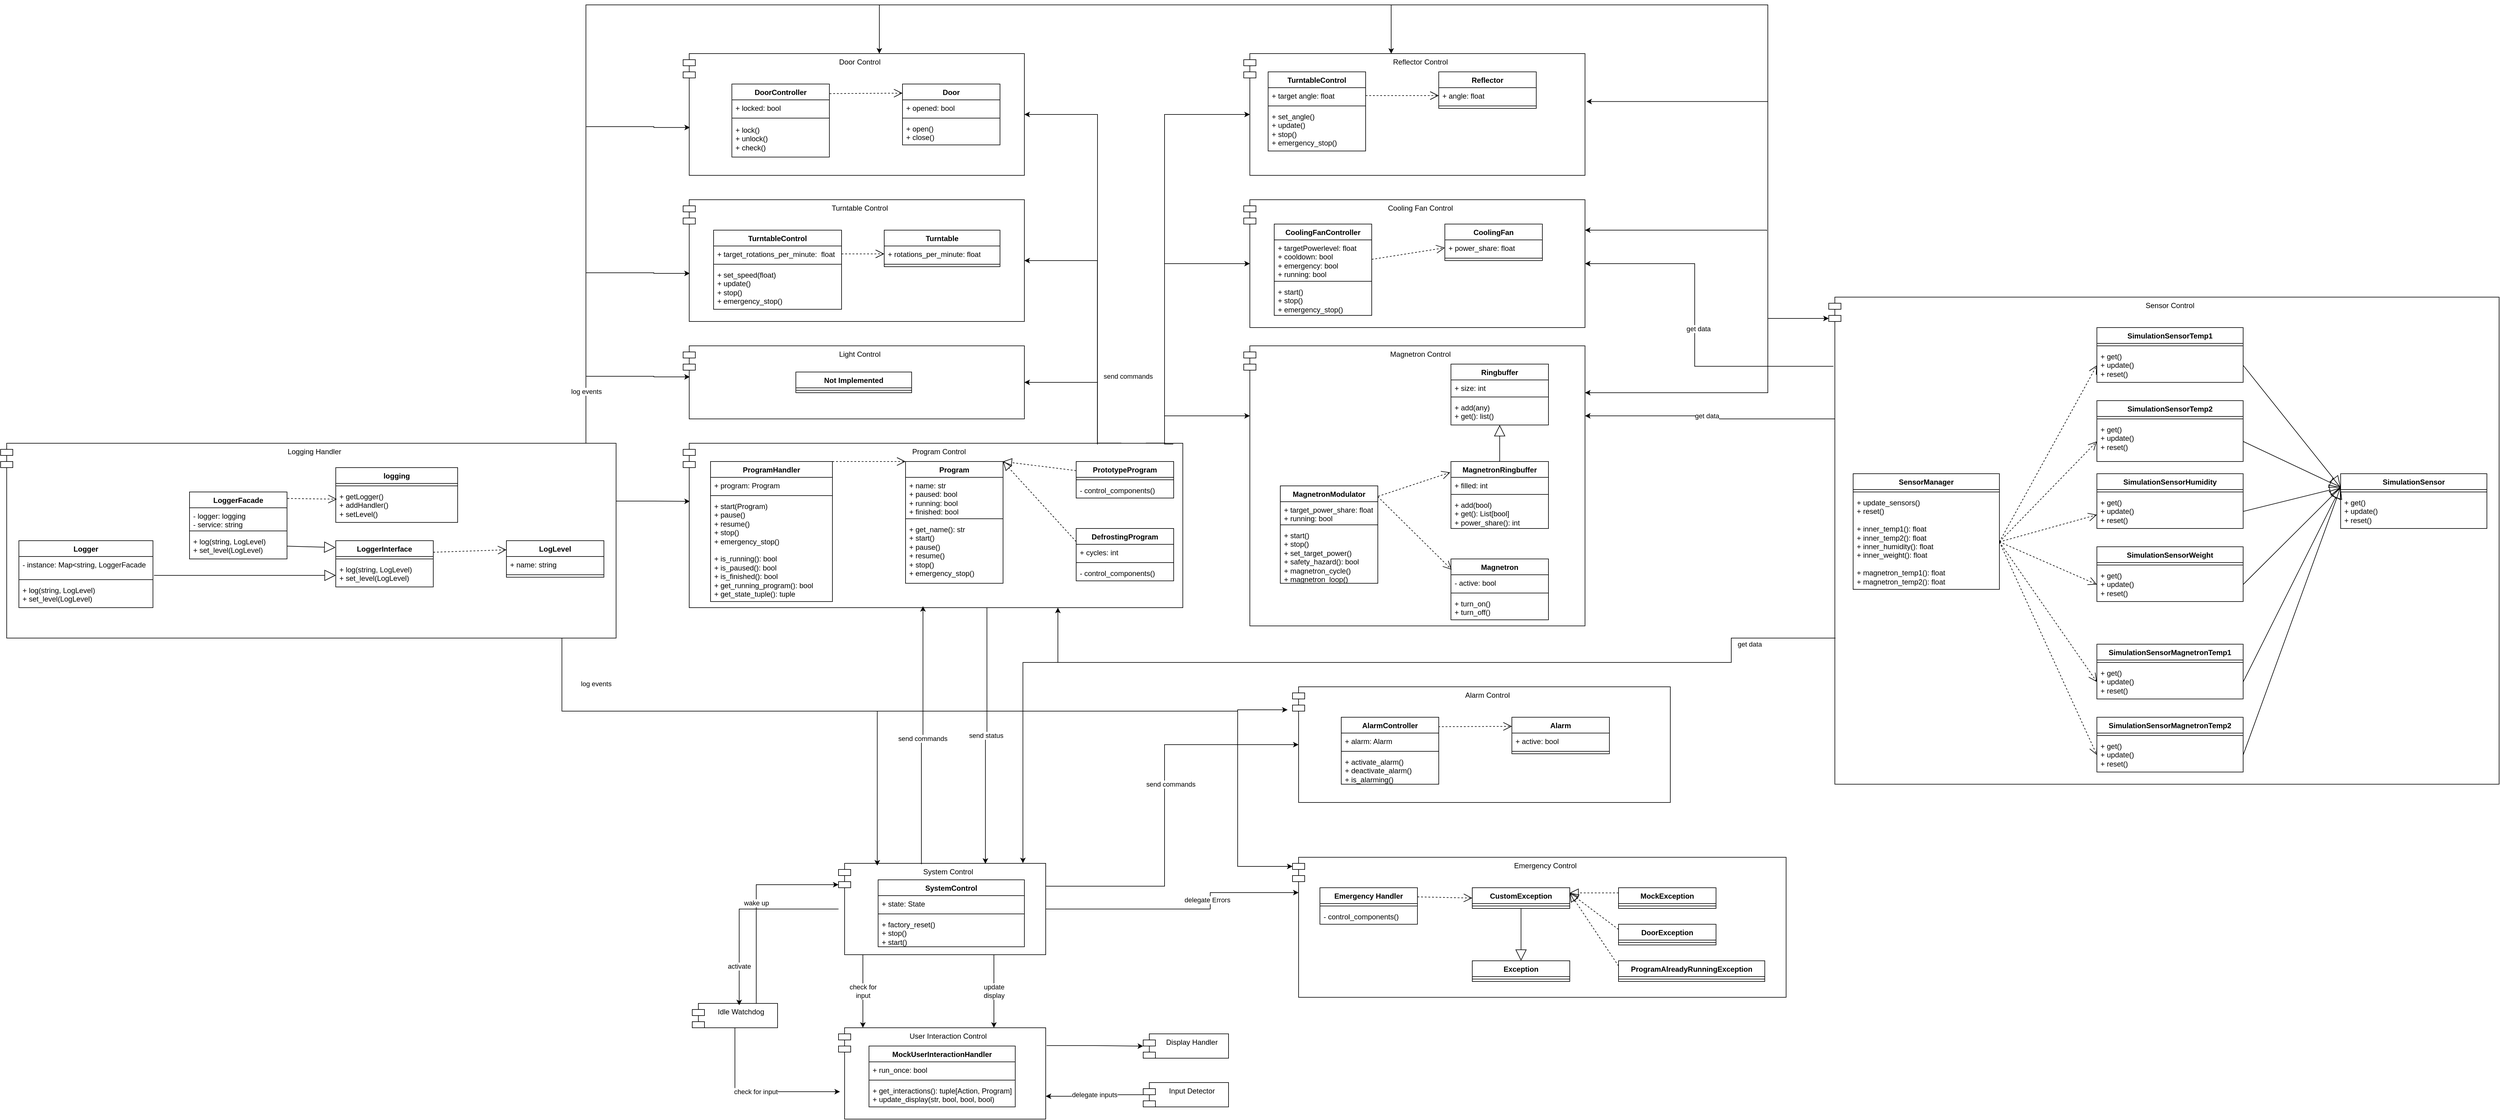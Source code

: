 <mxfile version="27.1.4">
  <diagram name="Page-1" id="KsB0coz9u_D4WFN7o_ku">
    <mxGraphModel dx="4591" dy="2544" grid="1" gridSize="10" guides="1" tooltips="1" connect="1" arrows="1" fold="1" page="1" pageScale="1" pageWidth="3300" pageHeight="4681" math="0" shadow="0">
      <root>
        <mxCell id="0" />
        <mxCell id="1" parent="0" />
        <mxCell id="AtMaZ5p30dFXvsd24rU8-1" value="&lt;div&gt;check for&lt;/div&gt;&lt;div&gt;input&lt;/div&gt;" style="edgeStyle=orthogonalEdgeStyle;rounded=0;orthogonalLoop=1;jettySize=auto;html=1;entryX=0.5;entryY=0;entryDx=0;entryDy=0;" edge="1" parent="1">
          <mxGeometry relative="1" as="geometry">
            <mxPoint x="1695" y="2760" as="sourcePoint" />
            <mxPoint x="1695" y="2880" as="targetPoint" />
          </mxGeometry>
        </mxCell>
        <mxCell id="AtMaZ5p30dFXvsd24rU8-3" value="System Control" style="shape=module;align=left;spacingLeft=20;align=center;verticalAlign=top;whiteSpace=wrap;html=1;" vertex="1" parent="1">
          <mxGeometry x="1655" y="2610" width="340" height="150" as="geometry" />
        </mxCell>
        <mxCell id="AtMaZ5p30dFXvsd24rU8-4" value="Light Control" style="shape=module;align=left;spacingLeft=20;align=center;verticalAlign=top;whiteSpace=wrap;html=1;" vertex="1" parent="1">
          <mxGeometry x="1400" y="1760" width="560" height="120" as="geometry" />
        </mxCell>
        <mxCell id="AtMaZ5p30dFXvsd24rU8-7" value="Program Control" style="shape=module;align=left;spacingLeft=20;align=center;verticalAlign=top;whiteSpace=wrap;html=1;" vertex="1" parent="1">
          <mxGeometry x="1400" y="1920" width="820" height="270" as="geometry" />
        </mxCell>
        <mxCell id="AtMaZ5p30dFXvsd24rU8-10" value="Door Control" style="shape=module;align=left;spacingLeft=20;align=center;verticalAlign=top;whiteSpace=wrap;html=1;" vertex="1" parent="1">
          <mxGeometry x="1400" y="1280" width="560" height="200" as="geometry" />
        </mxCell>
        <mxCell id="AtMaZ5p30dFXvsd24rU8-13" value="Sensor Control" style="shape=module;align=left;spacingLeft=20;align=center;verticalAlign=top;whiteSpace=wrap;html=1;" vertex="1" parent="1">
          <mxGeometry x="3280" y="1680" width="1100" height="800" as="geometry" />
        </mxCell>
        <mxCell id="AtMaZ5p30dFXvsd24rU8-14" value="Turntable Control" style="shape=module;align=left;spacingLeft=20;align=center;verticalAlign=top;whiteSpace=wrap;html=1;" vertex="1" parent="1">
          <mxGeometry x="1400" y="1520" width="560" height="200" as="geometry" />
        </mxCell>
        <mxCell id="AtMaZ5p30dFXvsd24rU8-15" value="&lt;div&gt;Reflector Control&lt;/div&gt;" style="shape=module;align=left;spacingLeft=20;align=center;verticalAlign=top;whiteSpace=wrap;html=1;" vertex="1" parent="1">
          <mxGeometry x="2320" y="1280" width="560" height="200" as="geometry" />
        </mxCell>
        <mxCell id="AtMaZ5p30dFXvsd24rU8-16" value="Magnetron Control" style="shape=module;align=left;spacingLeft=20;align=center;verticalAlign=top;whiteSpace=wrap;html=1;" vertex="1" parent="1">
          <mxGeometry x="2320" y="1760" width="560" height="460" as="geometry" />
        </mxCell>
        <mxCell id="AtMaZ5p30dFXvsd24rU8-17" value="Cooling Fan Control" style="shape=module;align=left;spacingLeft=20;align=center;verticalAlign=top;whiteSpace=wrap;html=1;" vertex="1" parent="1">
          <mxGeometry x="2320" y="1520" width="560" height="210" as="geometry" />
        </mxCell>
        <mxCell id="AtMaZ5p30dFXvsd24rU8-23" value="Emergency Control" style="shape=module;align=left;spacingLeft=20;align=center;verticalAlign=top;whiteSpace=wrap;html=1;" vertex="1" parent="1">
          <mxGeometry x="2400" y="2600" width="810" height="230" as="geometry" />
        </mxCell>
        <mxCell id="AtMaZ5p30dFXvsd24rU8-25" value="User Interaction Control" style="shape=module;align=left;spacingLeft=20;align=center;verticalAlign=top;whiteSpace=wrap;html=1;" vertex="1" parent="1">
          <mxGeometry x="1655" y="2880" width="340" height="150" as="geometry" />
        </mxCell>
        <mxCell id="AtMaZ5p30dFXvsd24rU8-26" value="Display Handler" style="shape=module;align=left;spacingLeft=20;align=center;verticalAlign=top;whiteSpace=wrap;html=1;" vertex="1" parent="1">
          <mxGeometry x="2155" y="2890" width="140" height="40" as="geometry" />
        </mxCell>
        <mxCell id="AtMaZ5p30dFXvsd24rU8-27" value="delegate inputs" style="edgeStyle=orthogonalEdgeStyle;rounded=0;orthogonalLoop=1;jettySize=auto;html=1;entryX=1;entryY=0.75;entryDx=0;entryDy=0;" edge="1" parent="1" source="AtMaZ5p30dFXvsd24rU8-28" target="AtMaZ5p30dFXvsd24rU8-25">
          <mxGeometry x="-0.016" relative="1" as="geometry">
            <mxPoint as="offset" />
          </mxGeometry>
        </mxCell>
        <mxCell id="AtMaZ5p30dFXvsd24rU8-28" value="Input Detector" style="shape=module;align=left;spacingLeft=20;align=center;verticalAlign=top;whiteSpace=wrap;html=1;" vertex="1" parent="1">
          <mxGeometry x="2155" y="2970" width="140" height="40" as="geometry" />
        </mxCell>
        <mxCell id="AtMaZ5p30dFXvsd24rU8-29" value="Logging Handler" style="shape=module;align=left;spacingLeft=20;align=center;verticalAlign=top;whiteSpace=wrap;html=1;" vertex="1" parent="1">
          <mxGeometry x="280" y="1920" width="1010" height="320" as="geometry" />
        </mxCell>
        <mxCell id="AtMaZ5p30dFXvsd24rU8-32" value="Alarm Control" style="shape=module;align=left;spacingLeft=20;align=center;verticalAlign=top;whiteSpace=wrap;html=1;" vertex="1" parent="1">
          <mxGeometry x="2400" y="2320" width="620" height="190" as="geometry" />
        </mxCell>
        <mxCell id="AtMaZ5p30dFXvsd24rU8-34" value="&lt;div&gt;Idle Watchdog&lt;/div&gt;" style="shape=module;align=left;spacingLeft=20;align=center;verticalAlign=top;whiteSpace=wrap;html=1;" vertex="1" parent="1">
          <mxGeometry x="1415" y="2840" width="140" height="40" as="geometry" />
        </mxCell>
        <mxCell id="AtMaZ5p30dFXvsd24rU8-35" value="activate" style="edgeStyle=orthogonalEdgeStyle;rounded=0;orthogonalLoop=1;jettySize=auto;html=1;entryX=0.55;entryY=0.075;entryDx=0;entryDy=0;entryPerimeter=0;" edge="1" parent="1" source="AtMaZ5p30dFXvsd24rU8-3" target="AtMaZ5p30dFXvsd24rU8-34">
          <mxGeometry x="0.602" relative="1" as="geometry">
            <mxPoint as="offset" />
          </mxGeometry>
        </mxCell>
        <mxCell id="AtMaZ5p30dFXvsd24rU8-36" value="wake up" style="edgeStyle=orthogonalEdgeStyle;rounded=0;orthogonalLoop=1;jettySize=auto;html=1;exitX=0.75;exitY=0;exitDx=0;exitDy=0;entryX=0;entryY=0;entryDx=0;entryDy=35;entryPerimeter=0;" edge="1" parent="1" source="AtMaZ5p30dFXvsd24rU8-34" target="AtMaZ5p30dFXvsd24rU8-3">
          <mxGeometry relative="1" as="geometry" />
        </mxCell>
        <mxCell id="AtMaZ5p30dFXvsd24rU8-37" value="check for input" style="edgeStyle=orthogonalEdgeStyle;rounded=0;orthogonalLoop=1;jettySize=auto;html=1;exitX=0.5;exitY=1;exitDx=0;exitDy=0;entryX=0.007;entryY=0.7;entryDx=0;entryDy=0;entryPerimeter=0;" edge="1" parent="1" source="AtMaZ5p30dFXvsd24rU8-34" target="AtMaZ5p30dFXvsd24rU8-25">
          <mxGeometry relative="1" as="geometry" />
        </mxCell>
        <mxCell id="AtMaZ5p30dFXvsd24rU8-38" style="edgeStyle=orthogonalEdgeStyle;rounded=0;orthogonalLoop=1;jettySize=auto;html=1;entryX=-0.001;entryY=0.505;entryDx=0;entryDy=0;entryPerimeter=0;exitX=1.004;exitY=0.195;exitDx=0;exitDy=0;exitPerimeter=0;" edge="1" parent="1" source="AtMaZ5p30dFXvsd24rU8-25" target="AtMaZ5p30dFXvsd24rU8-26">
          <mxGeometry relative="1" as="geometry" />
        </mxCell>
        <mxCell id="AtMaZ5p30dFXvsd24rU8-40" value="&lt;div&gt;update&lt;/div&gt;&lt;div&gt;display&lt;/div&gt;" style="edgeStyle=orthogonalEdgeStyle;rounded=0;orthogonalLoop=1;jettySize=auto;html=1;entryX=0.75;entryY=0;entryDx=0;entryDy=0;exitX=0.75;exitY=1;exitDx=0;exitDy=0;" edge="1" parent="1" source="AtMaZ5p30dFXvsd24rU8-3" target="AtMaZ5p30dFXvsd24rU8-25">
          <mxGeometry relative="1" as="geometry">
            <mxPoint x="1745" y="2780" as="sourcePoint" />
            <mxPoint x="1745" y="2900" as="targetPoint" />
          </mxGeometry>
        </mxCell>
        <mxCell id="AtMaZ5p30dFXvsd24rU8-42" value="LogLevel" style="swimlane;fontStyle=1;align=center;verticalAlign=top;childLayout=stackLayout;horizontal=1;startSize=26;horizontalStack=0;resizeParent=1;resizeParentMax=0;resizeLast=0;collapsible=1;marginBottom=0;whiteSpace=wrap;html=1;" vertex="1" parent="1">
          <mxGeometry x="1110" y="2080" width="160" height="60" as="geometry" />
        </mxCell>
        <mxCell id="AtMaZ5p30dFXvsd24rU8-43" value="+ name: string" style="text;strokeColor=none;fillColor=none;align=left;verticalAlign=top;spacingLeft=4;spacingRight=4;overflow=hidden;rotatable=0;points=[[0,0.5],[1,0.5]];portConstraint=eastwest;whiteSpace=wrap;html=1;" vertex="1" parent="AtMaZ5p30dFXvsd24rU8-42">
          <mxGeometry y="26" width="160" height="26" as="geometry" />
        </mxCell>
        <mxCell id="AtMaZ5p30dFXvsd24rU8-44" value="" style="line;strokeWidth=1;fillColor=none;align=left;verticalAlign=middle;spacingTop=-1;spacingLeft=3;spacingRight=3;rotatable=0;labelPosition=right;points=[];portConstraint=eastwest;strokeColor=inherit;" vertex="1" parent="AtMaZ5p30dFXvsd24rU8-42">
          <mxGeometry y="52" width="160" height="8" as="geometry" />
        </mxCell>
        <mxCell id="AtMaZ5p30dFXvsd24rU8-45" value="logging" style="swimlane;fontStyle=1;align=center;verticalAlign=top;childLayout=stackLayout;horizontal=1;startSize=26;horizontalStack=0;resizeParent=1;resizeParentMax=0;resizeLast=0;collapsible=1;marginBottom=0;whiteSpace=wrap;html=1;" vertex="1" parent="1">
          <mxGeometry x="830" y="1960" width="200" height="90" as="geometry" />
        </mxCell>
        <mxCell id="AtMaZ5p30dFXvsd24rU8-46" value="" style="line;strokeWidth=1;fillColor=none;align=left;verticalAlign=middle;spacingTop=-1;spacingLeft=3;spacingRight=3;rotatable=0;labelPosition=right;points=[];portConstraint=eastwest;strokeColor=inherit;" vertex="1" parent="AtMaZ5p30dFXvsd24rU8-45">
          <mxGeometry y="26" width="200" height="8" as="geometry" />
        </mxCell>
        <mxCell id="AtMaZ5p30dFXvsd24rU8-47" value="&lt;div&gt;+ getLogger()&lt;/div&gt;&lt;div&gt;+ addHandler()&lt;/div&gt;&lt;div&gt;+ setLevel()&lt;/div&gt;" style="text;strokeColor=none;fillColor=none;align=left;verticalAlign=top;spacingLeft=4;spacingRight=4;overflow=hidden;rotatable=0;points=[[0,0.5],[1,0.5]];portConstraint=eastwest;whiteSpace=wrap;html=1;" vertex="1" parent="AtMaZ5p30dFXvsd24rU8-45">
          <mxGeometry y="34" width="200" height="56" as="geometry" />
        </mxCell>
        <mxCell id="AtMaZ5p30dFXvsd24rU8-48" value="LoggerFacade" style="swimlane;fontStyle=1;align=center;verticalAlign=top;childLayout=stackLayout;horizontal=1;startSize=26;horizontalStack=0;resizeParent=1;resizeParentMax=0;resizeLast=0;collapsible=1;marginBottom=0;whiteSpace=wrap;html=1;" vertex="1" parent="1">
          <mxGeometry x="590" y="2000" width="160" height="110" as="geometry" />
        </mxCell>
        <mxCell id="AtMaZ5p30dFXvsd24rU8-49" value="&lt;div&gt;- logger: logging&lt;/div&gt;&lt;div&gt;- service: string&lt;/div&gt;" style="text;strokeColor=none;fillColor=none;align=left;verticalAlign=top;spacingLeft=4;spacingRight=4;overflow=hidden;rotatable=0;points=[[0,0.5],[1,0.5]];portConstraint=eastwest;whiteSpace=wrap;html=1;" vertex="1" parent="AtMaZ5p30dFXvsd24rU8-48">
          <mxGeometry y="26" width="160" height="34" as="geometry" />
        </mxCell>
        <mxCell id="AtMaZ5p30dFXvsd24rU8-50" value="" style="line;strokeWidth=1;fillColor=none;align=left;verticalAlign=middle;spacingTop=-1;spacingLeft=3;spacingRight=3;rotatable=0;labelPosition=right;points=[];portConstraint=eastwest;strokeColor=inherit;" vertex="1" parent="AtMaZ5p30dFXvsd24rU8-48">
          <mxGeometry y="60" width="160" height="8" as="geometry" />
        </mxCell>
        <mxCell id="AtMaZ5p30dFXvsd24rU8-51" value="+ log(string, LogLevel)&lt;br&gt;+ set_level(LogLevel)" style="text;strokeColor=none;fillColor=none;align=left;verticalAlign=top;spacingLeft=4;spacingRight=4;overflow=hidden;rotatable=0;points=[[0,0.5],[1,0.5]];portConstraint=eastwest;whiteSpace=wrap;html=1;" vertex="1" parent="AtMaZ5p30dFXvsd24rU8-48">
          <mxGeometry y="68" width="160" height="42" as="geometry" />
        </mxCell>
        <mxCell id="AtMaZ5p30dFXvsd24rU8-52" value="LoggerInterface" style="swimlane;fontStyle=1;align=center;verticalAlign=top;childLayout=stackLayout;horizontal=1;startSize=26;horizontalStack=0;resizeParent=1;resizeParentMax=0;resizeLast=0;collapsible=1;marginBottom=0;whiteSpace=wrap;html=1;" vertex="1" parent="1">
          <mxGeometry x="830" y="2080" width="160" height="76" as="geometry" />
        </mxCell>
        <mxCell id="AtMaZ5p30dFXvsd24rU8-53" value="" style="line;strokeWidth=1;fillColor=none;align=left;verticalAlign=middle;spacingTop=-1;spacingLeft=3;spacingRight=3;rotatable=0;labelPosition=right;points=[];portConstraint=eastwest;strokeColor=inherit;" vertex="1" parent="AtMaZ5p30dFXvsd24rU8-52">
          <mxGeometry y="26" width="160" height="8" as="geometry" />
        </mxCell>
        <mxCell id="AtMaZ5p30dFXvsd24rU8-54" value="+ log(string, LogLevel)&lt;br&gt;+ set_level(LogLevel)" style="text;strokeColor=none;fillColor=none;align=left;verticalAlign=top;spacingLeft=4;spacingRight=4;overflow=hidden;rotatable=0;points=[[0,0.5],[1,0.5]];portConstraint=eastwest;whiteSpace=wrap;html=1;" vertex="1" parent="AtMaZ5p30dFXvsd24rU8-52">
          <mxGeometry y="34" width="160" height="42" as="geometry" />
        </mxCell>
        <mxCell id="AtMaZ5p30dFXvsd24rU8-55" value="Logger" style="swimlane;fontStyle=1;align=center;verticalAlign=top;childLayout=stackLayout;horizontal=1;startSize=26;horizontalStack=0;resizeParent=1;resizeParentMax=0;resizeLast=0;collapsible=1;marginBottom=0;whiteSpace=wrap;html=1;" vertex="1" parent="1">
          <mxGeometry x="310" y="2080" width="220" height="110" as="geometry" />
        </mxCell>
        <mxCell id="AtMaZ5p30dFXvsd24rU8-56" value="&lt;div&gt;- instance: Map&amp;lt;string, LoggerFacade&lt;/div&gt;" style="text;strokeColor=none;fillColor=none;align=left;verticalAlign=top;spacingLeft=4;spacingRight=4;overflow=hidden;rotatable=0;points=[[0,0.5],[1,0.5]];portConstraint=eastwest;whiteSpace=wrap;html=1;" vertex="1" parent="AtMaZ5p30dFXvsd24rU8-55">
          <mxGeometry y="26" width="220" height="34" as="geometry" />
        </mxCell>
        <mxCell id="AtMaZ5p30dFXvsd24rU8-57" value="" style="line;strokeWidth=1;fillColor=none;align=left;verticalAlign=middle;spacingTop=-1;spacingLeft=3;spacingRight=3;rotatable=0;labelPosition=right;points=[];portConstraint=eastwest;strokeColor=inherit;" vertex="1" parent="AtMaZ5p30dFXvsd24rU8-55">
          <mxGeometry y="60" width="220" height="8" as="geometry" />
        </mxCell>
        <mxCell id="AtMaZ5p30dFXvsd24rU8-58" value="+ log(string, LogLevel)&lt;br&gt;+ set_level(LogLevel)" style="text;strokeColor=none;fillColor=none;align=left;verticalAlign=top;spacingLeft=4;spacingRight=4;overflow=hidden;rotatable=0;points=[[0,0.5],[1,0.5]];portConstraint=eastwest;whiteSpace=wrap;html=1;" vertex="1" parent="AtMaZ5p30dFXvsd24rU8-55">
          <mxGeometry y="68" width="220" height="42" as="geometry" />
        </mxCell>
        <mxCell id="AtMaZ5p30dFXvsd24rU8-59" value="" style="endArrow=block;endSize=16;endFill=0;html=1;rounded=0;exitX=1;exitY=0.5;exitDx=0;exitDy=0;entryX=-0.003;entryY=0.148;entryDx=0;entryDy=0;entryPerimeter=0;" edge="1" parent="1" source="AtMaZ5p30dFXvsd24rU8-51" target="AtMaZ5p30dFXvsd24rU8-52">
          <mxGeometry width="160" relative="1" as="geometry">
            <mxPoint x="800.16" y="2180.856" as="sourcePoint" />
            <mxPoint x="720" y="2179.997" as="targetPoint" />
          </mxGeometry>
        </mxCell>
        <mxCell id="AtMaZ5p30dFXvsd24rU8-60" value="" style="endArrow=block;endSize=16;endFill=0;html=1;rounded=0;entryX=0;entryY=0.75;entryDx=0;entryDy=0;exitX=1.008;exitY=0.912;exitDx=0;exitDy=0;exitPerimeter=0;" edge="1" parent="1" source="AtMaZ5p30dFXvsd24rU8-56" target="AtMaZ5p30dFXvsd24rU8-52">
          <mxGeometry width="160" relative="1" as="geometry">
            <mxPoint x="680" y="2240" as="sourcePoint" />
            <mxPoint x="790" y="2090" as="targetPoint" />
          </mxGeometry>
        </mxCell>
        <mxCell id="AtMaZ5p30dFXvsd24rU8-61" value="" style="endArrow=open;endSize=12;dashed=1;html=1;rounded=0;exitX=1.004;exitY=0.097;exitDx=0;exitDy=0;exitPerimeter=0;entryX=0.009;entryY=0.319;entryDx=0;entryDy=0;entryPerimeter=0;" edge="1" parent="1" source="AtMaZ5p30dFXvsd24rU8-48" target="AtMaZ5p30dFXvsd24rU8-47">
          <mxGeometry width="160" relative="1" as="geometry">
            <mxPoint x="770" y="2240" as="sourcePoint" />
            <mxPoint x="930" y="2240" as="targetPoint" />
          </mxGeometry>
        </mxCell>
        <mxCell id="AtMaZ5p30dFXvsd24rU8-62" value="" style="endArrow=open;endSize=12;dashed=1;html=1;rounded=0;entryX=0;entryY=0.25;entryDx=0;entryDy=0;exitX=1;exitY=0.25;exitDx=0;exitDy=0;" edge="1" parent="1" source="AtMaZ5p30dFXvsd24rU8-52" target="AtMaZ5p30dFXvsd24rU8-42">
          <mxGeometry width="160" relative="1" as="geometry">
            <mxPoint x="990" y="2110" as="sourcePoint" />
            <mxPoint x="1094" y="2118.5" as="targetPoint" />
          </mxGeometry>
        </mxCell>
        <mxCell id="AtMaZ5p30dFXvsd24rU8-63" value="Magnetron" style="swimlane;fontStyle=1;align=center;verticalAlign=top;childLayout=stackLayout;horizontal=1;startSize=26;horizontalStack=0;resizeParent=1;resizeParentMax=0;resizeLast=0;collapsible=1;marginBottom=0;whiteSpace=wrap;html=1;" vertex="1" parent="1">
          <mxGeometry x="2660" y="2110" width="160" height="100" as="geometry" />
        </mxCell>
        <mxCell id="AtMaZ5p30dFXvsd24rU8-64" value="- active: bool" style="text;strokeColor=none;fillColor=none;align=left;verticalAlign=top;spacingLeft=4;spacingRight=4;overflow=hidden;rotatable=0;points=[[0,0.5],[1,0.5]];portConstraint=eastwest;whiteSpace=wrap;html=1;" vertex="1" parent="AtMaZ5p30dFXvsd24rU8-63">
          <mxGeometry y="26" width="160" height="26" as="geometry" />
        </mxCell>
        <mxCell id="AtMaZ5p30dFXvsd24rU8-65" value="" style="line;strokeWidth=1;fillColor=none;align=left;verticalAlign=middle;spacingTop=-1;spacingLeft=3;spacingRight=3;rotatable=0;labelPosition=right;points=[];portConstraint=eastwest;strokeColor=inherit;" vertex="1" parent="AtMaZ5p30dFXvsd24rU8-63">
          <mxGeometry y="52" width="160" height="8" as="geometry" />
        </mxCell>
        <mxCell id="AtMaZ5p30dFXvsd24rU8-66" value="&lt;div&gt;+ turn_on()&lt;/div&gt;&lt;div&gt;+ turn_off()&lt;/div&gt;" style="text;strokeColor=none;fillColor=none;align=left;verticalAlign=top;spacingLeft=4;spacingRight=4;overflow=hidden;rotatable=0;points=[[0,0.5],[1,0.5]];portConstraint=eastwest;whiteSpace=wrap;html=1;" vertex="1" parent="AtMaZ5p30dFXvsd24rU8-63">
          <mxGeometry y="60" width="160" height="40" as="geometry" />
        </mxCell>
        <mxCell id="AtMaZ5p30dFXvsd24rU8-67" value="MagnetronModulator" style="swimlane;fontStyle=1;align=center;verticalAlign=top;childLayout=stackLayout;horizontal=1;startSize=26;horizontalStack=0;resizeParent=1;resizeParentMax=0;resizeLast=0;collapsible=1;marginBottom=0;whiteSpace=wrap;html=1;" vertex="1" parent="1">
          <mxGeometry x="2380" y="1990" width="160" height="160" as="geometry" />
        </mxCell>
        <mxCell id="AtMaZ5p30dFXvsd24rU8-68" value="&lt;div&gt;+ target_power_share: float&lt;/div&gt;&lt;div&gt;+ running: bool&lt;/div&gt;" style="text;strokeColor=none;fillColor=none;align=left;verticalAlign=top;spacingLeft=4;spacingRight=4;overflow=hidden;rotatable=0;points=[[0,0.5],[1,0.5]];portConstraint=eastwest;whiteSpace=wrap;html=1;" vertex="1" parent="AtMaZ5p30dFXvsd24rU8-67">
          <mxGeometry y="26" width="160" height="34" as="geometry" />
        </mxCell>
        <mxCell id="AtMaZ5p30dFXvsd24rU8-69" value="" style="line;strokeWidth=1;fillColor=none;align=left;verticalAlign=middle;spacingTop=-1;spacingLeft=3;spacingRight=3;rotatable=0;labelPosition=right;points=[];portConstraint=eastwest;strokeColor=inherit;" vertex="1" parent="AtMaZ5p30dFXvsd24rU8-67">
          <mxGeometry y="60" width="160" height="8" as="geometry" />
        </mxCell>
        <mxCell id="AtMaZ5p30dFXvsd24rU8-70" value="&lt;div&gt;+ start()&lt;/div&gt;&lt;div&gt;+ stop()&lt;/div&gt;&lt;div&gt;+ set_target_power()&lt;/div&gt;&lt;div&gt;+ safety_hazard(): bool&lt;/div&gt;&lt;div&gt;+ magnetron_cycle()&lt;/div&gt;&lt;div&gt;+ magnetron_loop()&lt;/div&gt;" style="text;strokeColor=none;fillColor=none;align=left;verticalAlign=top;spacingLeft=4;spacingRight=4;overflow=hidden;rotatable=0;points=[[0,0.5],[1,0.5]];portConstraint=eastwest;whiteSpace=wrap;html=1;" vertex="1" parent="AtMaZ5p30dFXvsd24rU8-67">
          <mxGeometry y="68" width="160" height="92" as="geometry" />
        </mxCell>
        <mxCell id="AtMaZ5p30dFXvsd24rU8-71" value="" style="endArrow=open;endSize=12;dashed=1;html=1;rounded=0;exitX=0.999;exitY=0.11;exitDx=0;exitDy=0;entryX=0.007;entryY=0.176;entryDx=0;entryDy=0;exitPerimeter=0;entryPerimeter=0;" edge="1" parent="1" source="AtMaZ5p30dFXvsd24rU8-67" target="AtMaZ5p30dFXvsd24rU8-63">
          <mxGeometry width="160" relative="1" as="geometry">
            <mxPoint x="2510" y="2020" as="sourcePoint" />
            <mxPoint x="2670" y="2020" as="targetPoint" />
          </mxGeometry>
        </mxCell>
        <mxCell id="AtMaZ5p30dFXvsd24rU8-72" value="" style="endArrow=open;endSize=12;dashed=1;html=1;rounded=0;exitX=1.004;exitY=0.107;exitDx=0;exitDy=0;exitPerimeter=0;entryX=-0.007;entryY=0.162;entryDx=0;entryDy=0;entryPerimeter=0;" edge="1" parent="1" source="AtMaZ5p30dFXvsd24rU8-67" target="AtMaZ5p30dFXvsd24rU8-73">
          <mxGeometry width="160" relative="1" as="geometry">
            <mxPoint x="2620" y="1800" as="sourcePoint" />
            <mxPoint x="2650" y="1940" as="targetPoint" />
          </mxGeometry>
        </mxCell>
        <mxCell id="AtMaZ5p30dFXvsd24rU8-73" value="MagnetronRingbuffer" style="swimlane;fontStyle=1;align=center;verticalAlign=top;childLayout=stackLayout;horizontal=1;startSize=26;horizontalStack=0;resizeParent=1;resizeParentMax=0;resizeLast=0;collapsible=1;marginBottom=0;whiteSpace=wrap;html=1;" vertex="1" parent="1">
          <mxGeometry x="2660" y="1950" width="160" height="110" as="geometry" />
        </mxCell>
        <mxCell id="AtMaZ5p30dFXvsd24rU8-74" value="&lt;div&gt;+ filled: int&lt;/div&gt;" style="text;strokeColor=none;fillColor=none;align=left;verticalAlign=top;spacingLeft=4;spacingRight=4;overflow=hidden;rotatable=0;points=[[0,0.5],[1,0.5]];portConstraint=eastwest;whiteSpace=wrap;html=1;" vertex="1" parent="AtMaZ5p30dFXvsd24rU8-73">
          <mxGeometry y="26" width="160" height="24" as="geometry" />
        </mxCell>
        <mxCell id="AtMaZ5p30dFXvsd24rU8-75" value="" style="line;strokeWidth=1;fillColor=none;align=left;verticalAlign=middle;spacingTop=-1;spacingLeft=3;spacingRight=3;rotatable=0;labelPosition=right;points=[];portConstraint=eastwest;strokeColor=inherit;" vertex="1" parent="AtMaZ5p30dFXvsd24rU8-73">
          <mxGeometry y="50" width="160" height="8" as="geometry" />
        </mxCell>
        <mxCell id="AtMaZ5p30dFXvsd24rU8-76" value="&lt;div&gt;+ add(bool)&lt;/div&gt;&lt;div&gt;+ get(): List[bool]&lt;/div&gt;&lt;div&gt;+ power_share(): int&lt;/div&gt;" style="text;strokeColor=none;fillColor=none;align=left;verticalAlign=top;spacingLeft=4;spacingRight=4;overflow=hidden;rotatable=0;points=[[0,0.5],[1,0.5]];portConstraint=eastwest;whiteSpace=wrap;html=1;" vertex="1" parent="AtMaZ5p30dFXvsd24rU8-73">
          <mxGeometry y="58" width="160" height="52" as="geometry" />
        </mxCell>
        <mxCell id="AtMaZ5p30dFXvsd24rU8-77" value="Ringbuffer" style="swimlane;fontStyle=1;align=center;verticalAlign=top;childLayout=stackLayout;horizontal=1;startSize=26;horizontalStack=0;resizeParent=1;resizeParentMax=0;resizeLast=0;collapsible=1;marginBottom=0;whiteSpace=wrap;html=1;" vertex="1" parent="1">
          <mxGeometry x="2660" y="1790" width="160" height="100" as="geometry" />
        </mxCell>
        <mxCell id="AtMaZ5p30dFXvsd24rU8-78" value="&lt;div&gt;+ size: int&lt;/div&gt;" style="text;strokeColor=none;fillColor=none;align=left;verticalAlign=top;spacingLeft=4;spacingRight=4;overflow=hidden;rotatable=0;points=[[0,0.5],[1,0.5]];portConstraint=eastwest;whiteSpace=wrap;html=1;" vertex="1" parent="AtMaZ5p30dFXvsd24rU8-77">
          <mxGeometry y="26" width="160" height="24" as="geometry" />
        </mxCell>
        <mxCell id="AtMaZ5p30dFXvsd24rU8-79" value="" style="line;strokeWidth=1;fillColor=none;align=left;verticalAlign=middle;spacingTop=-1;spacingLeft=3;spacingRight=3;rotatable=0;labelPosition=right;points=[];portConstraint=eastwest;strokeColor=inherit;" vertex="1" parent="AtMaZ5p30dFXvsd24rU8-77">
          <mxGeometry y="50" width="160" height="8" as="geometry" />
        </mxCell>
        <mxCell id="AtMaZ5p30dFXvsd24rU8-80" value="&lt;div&gt;+ add(any)&lt;/div&gt;&lt;div&gt;+ get(): list()&lt;/div&gt;" style="text;strokeColor=none;fillColor=none;align=left;verticalAlign=top;spacingLeft=4;spacingRight=4;overflow=hidden;rotatable=0;points=[[0,0.5],[1,0.5]];portConstraint=eastwest;whiteSpace=wrap;html=1;" vertex="1" parent="AtMaZ5p30dFXvsd24rU8-77">
          <mxGeometry y="58" width="160" height="42" as="geometry" />
        </mxCell>
        <mxCell id="AtMaZ5p30dFXvsd24rU8-81" value="" style="endArrow=block;endSize=16;endFill=0;html=1;rounded=0;entryX=0.5;entryY=1;entryDx=0;entryDy=0;exitX=0.5;exitY=0;exitDx=0;exitDy=0;" edge="1" parent="1" source="AtMaZ5p30dFXvsd24rU8-73" target="AtMaZ5p30dFXvsd24rU8-77">
          <mxGeometry width="160" relative="1" as="geometry">
            <mxPoint x="2740" y="2028" as="sourcePoint" />
            <mxPoint x="2940" y="1940" as="targetPoint" />
          </mxGeometry>
        </mxCell>
        <mxCell id="AtMaZ5p30dFXvsd24rU8-82" value="SensorManager" style="swimlane;fontStyle=1;align=center;verticalAlign=top;childLayout=stackLayout;horizontal=1;startSize=26;horizontalStack=0;resizeParent=1;resizeParentMax=0;resizeLast=0;collapsible=1;marginBottom=0;whiteSpace=wrap;html=1;" vertex="1" parent="1">
          <mxGeometry x="3320" y="1970" width="240" height="190" as="geometry" />
        </mxCell>
        <mxCell id="AtMaZ5p30dFXvsd24rU8-83" value="" style="line;strokeWidth=1;fillColor=none;align=left;verticalAlign=middle;spacingTop=-1;spacingLeft=3;spacingRight=3;rotatable=0;labelPosition=right;points=[];portConstraint=eastwest;strokeColor=inherit;" vertex="1" parent="AtMaZ5p30dFXvsd24rU8-82">
          <mxGeometry y="26" width="240" height="8" as="geometry" />
        </mxCell>
        <mxCell id="AtMaZ5p30dFXvsd24rU8-84" value="&lt;div&gt;+ update_sensors()&lt;/div&gt;&lt;div&gt;+ reset()&lt;/div&gt;&lt;div&gt;&lt;br&gt;&lt;/div&gt;&lt;div&gt;+ inner_temp1(): float&lt;/div&gt;&lt;div&gt;&lt;div&gt;+ inner_temp2(): float&lt;/div&gt;&lt;div&gt;&lt;div&gt;+ inner_humidity(): float&lt;/div&gt;&lt;div&gt;+ inner_weight(): float&lt;/div&gt;&lt;div&gt;&lt;br&gt;&lt;div&gt;&lt;div&gt;+ magnetron_temp1(): float&lt;div&gt;+ magnetron_temp2(): float&lt;/div&gt;&lt;/div&gt;&lt;/div&gt;&lt;/div&gt;&lt;/div&gt;&lt;/div&gt;" style="text;strokeColor=none;fillColor=none;align=left;verticalAlign=top;spacingLeft=4;spacingRight=4;overflow=hidden;rotatable=0;points=[[0,0.5],[1,0.5]];portConstraint=eastwest;whiteSpace=wrap;html=1;" vertex="1" parent="AtMaZ5p30dFXvsd24rU8-82">
          <mxGeometry y="34" width="240" height="156" as="geometry" />
        </mxCell>
        <mxCell id="AtMaZ5p30dFXvsd24rU8-85" value="SimulationSensorTemp1" style="swimlane;fontStyle=1;align=center;verticalAlign=top;childLayout=stackLayout;horizontal=1;startSize=26;horizontalStack=0;resizeParent=1;resizeParentMax=0;resizeLast=0;collapsible=1;marginBottom=0;whiteSpace=wrap;html=1;" vertex="1" parent="1">
          <mxGeometry x="3720" y="1730" width="240" height="90" as="geometry" />
        </mxCell>
        <mxCell id="AtMaZ5p30dFXvsd24rU8-86" value="" style="line;strokeWidth=1;fillColor=none;align=left;verticalAlign=middle;spacingTop=-1;spacingLeft=3;spacingRight=3;rotatable=0;labelPosition=right;points=[];portConstraint=eastwest;strokeColor=inherit;" vertex="1" parent="AtMaZ5p30dFXvsd24rU8-85">
          <mxGeometry y="26" width="240" height="8" as="geometry" />
        </mxCell>
        <mxCell id="AtMaZ5p30dFXvsd24rU8-87" value="&lt;div&gt;+ get()&lt;/div&gt;&lt;div&gt;+ update()&lt;/div&gt;&lt;div&gt;+ reset()&lt;/div&gt;" style="text;strokeColor=none;fillColor=none;align=left;verticalAlign=top;spacingLeft=4;spacingRight=4;overflow=hidden;rotatable=0;points=[[0,0.5],[1,0.5]];portConstraint=eastwest;whiteSpace=wrap;html=1;" vertex="1" parent="AtMaZ5p30dFXvsd24rU8-85">
          <mxGeometry y="34" width="240" height="56" as="geometry" />
        </mxCell>
        <mxCell id="AtMaZ5p30dFXvsd24rU8-88" value="SimulationSensorTemp2" style="swimlane;fontStyle=1;align=center;verticalAlign=top;childLayout=stackLayout;horizontal=1;startSize=26;horizontalStack=0;resizeParent=1;resizeParentMax=0;resizeLast=0;collapsible=1;marginBottom=0;whiteSpace=wrap;html=1;" vertex="1" parent="1">
          <mxGeometry x="3720" y="1850" width="240" height="100" as="geometry" />
        </mxCell>
        <mxCell id="AtMaZ5p30dFXvsd24rU8-89" value="" style="line;strokeWidth=1;fillColor=none;align=left;verticalAlign=middle;spacingTop=-1;spacingLeft=3;spacingRight=3;rotatable=0;labelPosition=right;points=[];portConstraint=eastwest;strokeColor=inherit;" vertex="1" parent="AtMaZ5p30dFXvsd24rU8-88">
          <mxGeometry y="26" width="240" height="8" as="geometry" />
        </mxCell>
        <mxCell id="AtMaZ5p30dFXvsd24rU8-90" value="&lt;div&gt;+ get()&lt;/div&gt;&lt;div&gt;+ update()&lt;/div&gt;&lt;div&gt;+ reset()&lt;/div&gt;" style="text;strokeColor=none;fillColor=none;align=left;verticalAlign=top;spacingLeft=4;spacingRight=4;overflow=hidden;rotatable=0;points=[[0,0.5],[1,0.5]];portConstraint=eastwest;whiteSpace=wrap;html=1;" vertex="1" parent="AtMaZ5p30dFXvsd24rU8-88">
          <mxGeometry y="34" width="240" height="66" as="geometry" />
        </mxCell>
        <mxCell id="AtMaZ5p30dFXvsd24rU8-91" value="SimulationSensorHumidity" style="swimlane;fontStyle=1;align=center;verticalAlign=top;childLayout=stackLayout;horizontal=1;startSize=26;horizontalStack=0;resizeParent=1;resizeParentMax=0;resizeLast=0;collapsible=1;marginBottom=0;whiteSpace=wrap;html=1;" vertex="1" parent="1">
          <mxGeometry x="3720" y="1970" width="240" height="90" as="geometry" />
        </mxCell>
        <mxCell id="AtMaZ5p30dFXvsd24rU8-92" value="" style="line;strokeWidth=1;fillColor=none;align=left;verticalAlign=middle;spacingTop=-1;spacingLeft=3;spacingRight=3;rotatable=0;labelPosition=right;points=[];portConstraint=eastwest;strokeColor=inherit;" vertex="1" parent="AtMaZ5p30dFXvsd24rU8-91">
          <mxGeometry y="26" width="240" height="8" as="geometry" />
        </mxCell>
        <mxCell id="AtMaZ5p30dFXvsd24rU8-93" value="&lt;div&gt;+ get()&lt;/div&gt;&lt;div&gt;+ update()&lt;/div&gt;&lt;div&gt;+ reset()&lt;/div&gt;" style="text;strokeColor=none;fillColor=none;align=left;verticalAlign=top;spacingLeft=4;spacingRight=4;overflow=hidden;rotatable=0;points=[[0,0.5],[1,0.5]];portConstraint=eastwest;whiteSpace=wrap;html=1;" vertex="1" parent="AtMaZ5p30dFXvsd24rU8-91">
          <mxGeometry y="34" width="240" height="56" as="geometry" />
        </mxCell>
        <mxCell id="AtMaZ5p30dFXvsd24rU8-94" value="SimulationSensorWeight" style="swimlane;fontStyle=1;align=center;verticalAlign=top;childLayout=stackLayout;horizontal=1;startSize=26;horizontalStack=0;resizeParent=1;resizeParentMax=0;resizeLast=0;collapsible=1;marginBottom=0;whiteSpace=wrap;html=1;" vertex="1" parent="1">
          <mxGeometry x="3720" y="2090" width="240" height="90" as="geometry" />
        </mxCell>
        <mxCell id="AtMaZ5p30dFXvsd24rU8-95" value="" style="line;strokeWidth=1;fillColor=none;align=left;verticalAlign=middle;spacingTop=-1;spacingLeft=3;spacingRight=3;rotatable=0;labelPosition=right;points=[];portConstraint=eastwest;strokeColor=inherit;" vertex="1" parent="AtMaZ5p30dFXvsd24rU8-94">
          <mxGeometry y="26" width="240" height="8" as="geometry" />
        </mxCell>
        <mxCell id="AtMaZ5p30dFXvsd24rU8-96" value="&lt;div&gt;+ get()&lt;/div&gt;&lt;div&gt;+ update()&lt;/div&gt;&lt;div&gt;+ reset()&lt;/div&gt;" style="text;strokeColor=none;fillColor=none;align=left;verticalAlign=top;spacingLeft=4;spacingRight=4;overflow=hidden;rotatable=0;points=[[0,0.5],[1,0.5]];portConstraint=eastwest;whiteSpace=wrap;html=1;" vertex="1" parent="AtMaZ5p30dFXvsd24rU8-94">
          <mxGeometry y="34" width="240" height="56" as="geometry" />
        </mxCell>
        <mxCell id="AtMaZ5p30dFXvsd24rU8-97" value="SimulationSensorMagnetronTemp1" style="swimlane;fontStyle=1;align=center;verticalAlign=top;childLayout=stackLayout;horizontal=1;startSize=26;horizontalStack=0;resizeParent=1;resizeParentMax=0;resizeLast=0;collapsible=1;marginBottom=0;whiteSpace=wrap;html=1;" vertex="1" parent="1">
          <mxGeometry x="3720" y="2250" width="240" height="90" as="geometry" />
        </mxCell>
        <mxCell id="AtMaZ5p30dFXvsd24rU8-98" value="" style="line;strokeWidth=1;fillColor=none;align=left;verticalAlign=middle;spacingTop=-1;spacingLeft=3;spacingRight=3;rotatable=0;labelPosition=right;points=[];portConstraint=eastwest;strokeColor=inherit;" vertex="1" parent="AtMaZ5p30dFXvsd24rU8-97">
          <mxGeometry y="26" width="240" height="8" as="geometry" />
        </mxCell>
        <mxCell id="AtMaZ5p30dFXvsd24rU8-99" value="&lt;div&gt;+ get()&lt;/div&gt;&lt;div&gt;+ update()&lt;/div&gt;&lt;div&gt;+ reset()&lt;/div&gt;" style="text;strokeColor=none;fillColor=none;align=left;verticalAlign=top;spacingLeft=4;spacingRight=4;overflow=hidden;rotatable=0;points=[[0,0.5],[1,0.5]];portConstraint=eastwest;whiteSpace=wrap;html=1;" vertex="1" parent="AtMaZ5p30dFXvsd24rU8-97">
          <mxGeometry y="34" width="240" height="56" as="geometry" />
        </mxCell>
        <mxCell id="AtMaZ5p30dFXvsd24rU8-100" value="&lt;div&gt;SimulationSensorMagnetronTemp2&lt;/div&gt;" style="swimlane;fontStyle=1;align=center;verticalAlign=top;childLayout=stackLayout;horizontal=1;startSize=26;horizontalStack=0;resizeParent=1;resizeParentMax=0;resizeLast=0;collapsible=1;marginBottom=0;whiteSpace=wrap;html=1;" vertex="1" parent="1">
          <mxGeometry x="3720" y="2370" width="240" height="90" as="geometry" />
        </mxCell>
        <mxCell id="AtMaZ5p30dFXvsd24rU8-101" value="" style="line;strokeWidth=1;fillColor=none;align=left;verticalAlign=middle;spacingTop=-1;spacingLeft=3;spacingRight=3;rotatable=0;labelPosition=right;points=[];portConstraint=eastwest;strokeColor=inherit;" vertex="1" parent="AtMaZ5p30dFXvsd24rU8-100">
          <mxGeometry y="26" width="240" height="8" as="geometry" />
        </mxCell>
        <mxCell id="AtMaZ5p30dFXvsd24rU8-102" value="&lt;div&gt;+ get()&lt;/div&gt;&lt;div&gt;+ update()&lt;/div&gt;&lt;div&gt;+ reset()&lt;/div&gt;" style="text;strokeColor=none;fillColor=none;align=left;verticalAlign=top;spacingLeft=4;spacingRight=4;overflow=hidden;rotatable=0;points=[[0,0.5],[1,0.5]];portConstraint=eastwest;whiteSpace=wrap;html=1;" vertex="1" parent="AtMaZ5p30dFXvsd24rU8-100">
          <mxGeometry y="34" width="240" height="56" as="geometry" />
        </mxCell>
        <mxCell id="AtMaZ5p30dFXvsd24rU8-103" value="SimulationSensor" style="swimlane;fontStyle=1;align=center;verticalAlign=top;childLayout=stackLayout;horizontal=1;startSize=26;horizontalStack=0;resizeParent=1;resizeParentMax=0;resizeLast=0;collapsible=1;marginBottom=0;whiteSpace=wrap;html=1;" vertex="1" parent="1">
          <mxGeometry x="4120" y="1970" width="240" height="90" as="geometry" />
        </mxCell>
        <mxCell id="AtMaZ5p30dFXvsd24rU8-104" value="" style="line;strokeWidth=1;fillColor=none;align=left;verticalAlign=middle;spacingTop=-1;spacingLeft=3;spacingRight=3;rotatable=0;labelPosition=right;points=[];portConstraint=eastwest;strokeColor=inherit;" vertex="1" parent="AtMaZ5p30dFXvsd24rU8-103">
          <mxGeometry y="26" width="240" height="8" as="geometry" />
        </mxCell>
        <mxCell id="AtMaZ5p30dFXvsd24rU8-105" value="&lt;div&gt;+ get()&lt;/div&gt;&lt;div&gt;+ update()&lt;/div&gt;&lt;div&gt;+ reset()&lt;/div&gt;" style="text;strokeColor=none;fillColor=none;align=left;verticalAlign=top;spacingLeft=4;spacingRight=4;overflow=hidden;rotatable=0;points=[[0,0.5],[1,0.5]];portConstraint=eastwest;whiteSpace=wrap;html=1;" vertex="1" parent="AtMaZ5p30dFXvsd24rU8-103">
          <mxGeometry y="34" width="240" height="56" as="geometry" />
        </mxCell>
        <mxCell id="AtMaZ5p30dFXvsd24rU8-106" value="" style="endArrow=open;endSize=12;dashed=1;html=1;rounded=0;exitX=1;exitY=0.5;exitDx=0;exitDy=0;entryX=0;entryY=0.5;entryDx=0;entryDy=0;" edge="1" parent="1" source="AtMaZ5p30dFXvsd24rU8-84" target="AtMaZ5p30dFXvsd24rU8-87">
          <mxGeometry width="160" relative="1" as="geometry">
            <mxPoint x="3600" y="1990" as="sourcePoint" />
            <mxPoint x="3860" y="2020" as="targetPoint" />
          </mxGeometry>
        </mxCell>
        <mxCell id="AtMaZ5p30dFXvsd24rU8-107" value="" style="endArrow=open;endSize=12;dashed=1;html=1;rounded=0;exitX=1;exitY=0.5;exitDx=0;exitDy=0;entryX=0;entryY=0.5;entryDx=0;entryDy=0;" edge="1" parent="1" source="AtMaZ5p30dFXvsd24rU8-84" target="AtMaZ5p30dFXvsd24rU8-90">
          <mxGeometry width="160" relative="1" as="geometry">
            <mxPoint x="3590" y="2062" as="sourcePoint" />
            <mxPoint x="3828" y="1870" as="targetPoint" />
          </mxGeometry>
        </mxCell>
        <mxCell id="AtMaZ5p30dFXvsd24rU8-108" value="" style="endArrow=open;endSize=12;dashed=1;html=1;rounded=0;exitX=1;exitY=0.5;exitDx=0;exitDy=0;entryX=0;entryY=0.75;entryDx=0;entryDy=0;" edge="1" parent="1" source="AtMaZ5p30dFXvsd24rU8-84" target="AtMaZ5p30dFXvsd24rU8-91">
          <mxGeometry width="160" relative="1" as="geometry">
            <mxPoint x="3760" y="2092" as="sourcePoint" />
            <mxPoint x="3998" y="1900" as="targetPoint" />
          </mxGeometry>
        </mxCell>
        <mxCell id="AtMaZ5p30dFXvsd24rU8-109" value="" style="endArrow=open;endSize=12;dashed=1;html=1;rounded=0;entryX=0;entryY=0.5;entryDx=0;entryDy=0;exitX=1;exitY=0.5;exitDx=0;exitDy=0;" edge="1" parent="1" source="AtMaZ5p30dFXvsd24rU8-84" target="AtMaZ5p30dFXvsd24rU8-96">
          <mxGeometry width="160" relative="1" as="geometry">
            <mxPoint x="3490" y="1980" as="sourcePoint" />
            <mxPoint x="3898" y="1990" as="targetPoint" />
          </mxGeometry>
        </mxCell>
        <mxCell id="AtMaZ5p30dFXvsd24rU8-110" value="" style="endArrow=open;endSize=12;dashed=1;html=1;rounded=0;exitX=1;exitY=0.5;exitDx=0;exitDy=0;entryX=0;entryY=0.5;entryDx=0;entryDy=0;" edge="1" parent="1" source="AtMaZ5p30dFXvsd24rU8-84" target="AtMaZ5p30dFXvsd24rU8-99">
          <mxGeometry width="160" relative="1" as="geometry">
            <mxPoint x="3720" y="2212" as="sourcePoint" />
            <mxPoint x="3958" y="2020" as="targetPoint" />
          </mxGeometry>
        </mxCell>
        <mxCell id="AtMaZ5p30dFXvsd24rU8-111" value="" style="endArrow=open;endSize=12;dashed=1;html=1;rounded=0;exitX=1;exitY=0.5;exitDx=0;exitDy=0;entryX=0;entryY=0.5;entryDx=0;entryDy=0;" edge="1" parent="1" source="AtMaZ5p30dFXvsd24rU8-84" target="AtMaZ5p30dFXvsd24rU8-102">
          <mxGeometry width="160" relative="1" as="geometry">
            <mxPoint x="3960" y="2332" as="sourcePoint" />
            <mxPoint x="4198" y="2140" as="targetPoint" />
          </mxGeometry>
        </mxCell>
        <mxCell id="AtMaZ5p30dFXvsd24rU8-112" value="" style="endArrow=block;endSize=16;endFill=0;html=1;rounded=0;exitX=1;exitY=0.5;exitDx=0;exitDy=0;entryX=0;entryY=0.25;entryDx=0;entryDy=0;" edge="1" parent="1" source="AtMaZ5p30dFXvsd24rU8-87" target="AtMaZ5p30dFXvsd24rU8-103">
          <mxGeometry width="160" relative="1" as="geometry">
            <mxPoint x="3990" y="2020" as="sourcePoint" />
            <mxPoint x="4150" y="2020" as="targetPoint" />
          </mxGeometry>
        </mxCell>
        <mxCell id="AtMaZ5p30dFXvsd24rU8-113" value="" style="endArrow=block;endSize=16;endFill=0;html=1;rounded=0;exitX=1;exitY=0.5;exitDx=0;exitDy=0;entryX=0;entryY=0.25;entryDx=0;entryDy=0;" edge="1" parent="1" source="AtMaZ5p30dFXvsd24rU8-90" target="AtMaZ5p30dFXvsd24rU8-103">
          <mxGeometry width="160" relative="1" as="geometry">
            <mxPoint x="4180" y="1930" as="sourcePoint" />
            <mxPoint x="4200" y="1940" as="targetPoint" />
          </mxGeometry>
        </mxCell>
        <mxCell id="AtMaZ5p30dFXvsd24rU8-114" value="" style="endArrow=block;endSize=16;endFill=0;html=1;rounded=0;exitX=1;exitY=0.5;exitDx=0;exitDy=0;entryX=0;entryY=0.25;entryDx=0;entryDy=0;" edge="1" parent="1" source="AtMaZ5p30dFXvsd24rU8-93" target="AtMaZ5p30dFXvsd24rU8-103">
          <mxGeometry width="160" relative="1" as="geometry">
            <mxPoint x="4220" y="1970" as="sourcePoint" />
            <mxPoint x="4460" y="2138" as="targetPoint" />
          </mxGeometry>
        </mxCell>
        <mxCell id="AtMaZ5p30dFXvsd24rU8-115" value="" style="endArrow=block;endSize=16;endFill=0;html=1;rounded=0;exitX=1;exitY=0.5;exitDx=0;exitDy=0;entryX=0;entryY=0.25;entryDx=0;entryDy=0;" edge="1" parent="1" source="AtMaZ5p30dFXvsd24rU8-96" target="AtMaZ5p30dFXvsd24rU8-103">
          <mxGeometry width="160" relative="1" as="geometry">
            <mxPoint x="4270" y="2030" as="sourcePoint" />
            <mxPoint x="4510" y="2198" as="targetPoint" />
          </mxGeometry>
        </mxCell>
        <mxCell id="AtMaZ5p30dFXvsd24rU8-116" value="" style="endArrow=block;endSize=16;endFill=0;html=1;rounded=0;exitX=1;exitY=0.5;exitDx=0;exitDy=0;entryX=0;entryY=0.25;entryDx=0;entryDy=0;" edge="1" parent="1" source="AtMaZ5p30dFXvsd24rU8-99" target="AtMaZ5p30dFXvsd24rU8-103">
          <mxGeometry width="160" relative="1" as="geometry">
            <mxPoint x="4330" y="2040" as="sourcePoint" />
            <mxPoint x="4570" y="2208" as="targetPoint" />
          </mxGeometry>
        </mxCell>
        <mxCell id="AtMaZ5p30dFXvsd24rU8-117" value="" style="endArrow=block;endSize=16;endFill=0;html=1;rounded=0;exitX=1;exitY=0.5;exitDx=0;exitDy=0;entryX=0;entryY=0.25;entryDx=0;entryDy=0;" edge="1" parent="1" source="AtMaZ5p30dFXvsd24rU8-102" target="AtMaZ5p30dFXvsd24rU8-103">
          <mxGeometry width="160" relative="1" as="geometry">
            <mxPoint x="4210" y="2050" as="sourcePoint" />
            <mxPoint x="4450" y="2218" as="targetPoint" />
          </mxGeometry>
        </mxCell>
        <mxCell id="AtMaZ5p30dFXvsd24rU8-118" value="DoorController" style="swimlane;fontStyle=1;align=center;verticalAlign=top;childLayout=stackLayout;horizontal=1;startSize=26;horizontalStack=0;resizeParent=1;resizeParentMax=0;resizeLast=0;collapsible=1;marginBottom=0;whiteSpace=wrap;html=1;" vertex="1" parent="1">
          <mxGeometry x="1480" y="1330" width="160" height="120" as="geometry" />
        </mxCell>
        <mxCell id="AtMaZ5p30dFXvsd24rU8-119" value="&lt;div&gt;+ locked: bool&lt;/div&gt;" style="text;strokeColor=none;fillColor=none;align=left;verticalAlign=top;spacingLeft=4;spacingRight=4;overflow=hidden;rotatable=0;points=[[0,0.5],[1,0.5]];portConstraint=eastwest;whiteSpace=wrap;html=1;" vertex="1" parent="AtMaZ5p30dFXvsd24rU8-118">
          <mxGeometry y="26" width="160" height="24" as="geometry" />
        </mxCell>
        <mxCell id="AtMaZ5p30dFXvsd24rU8-120" value="" style="line;strokeWidth=1;fillColor=none;align=left;verticalAlign=middle;spacingTop=-1;spacingLeft=3;spacingRight=3;rotatable=0;labelPosition=right;points=[];portConstraint=eastwest;strokeColor=inherit;" vertex="1" parent="AtMaZ5p30dFXvsd24rU8-118">
          <mxGeometry y="50" width="160" height="12" as="geometry" />
        </mxCell>
        <mxCell id="AtMaZ5p30dFXvsd24rU8-121" value="&lt;div&gt;+ lock()&lt;/div&gt;&lt;div&gt;+ unlock()&lt;/div&gt;&lt;div&gt;+ check()&lt;/div&gt;" style="text;strokeColor=none;fillColor=none;align=left;verticalAlign=top;spacingLeft=4;spacingRight=4;overflow=hidden;rotatable=0;points=[[0,0.5],[1,0.5]];portConstraint=eastwest;whiteSpace=wrap;html=1;" vertex="1" parent="AtMaZ5p30dFXvsd24rU8-118">
          <mxGeometry y="62" width="160" height="58" as="geometry" />
        </mxCell>
        <mxCell id="AtMaZ5p30dFXvsd24rU8-122" value="Door" style="swimlane;fontStyle=1;align=center;verticalAlign=top;childLayout=stackLayout;horizontal=1;startSize=26;horizontalStack=0;resizeParent=1;resizeParentMax=0;resizeLast=0;collapsible=1;marginBottom=0;whiteSpace=wrap;html=1;" vertex="1" parent="1">
          <mxGeometry x="1760" y="1330" width="160" height="100" as="geometry" />
        </mxCell>
        <mxCell id="AtMaZ5p30dFXvsd24rU8-123" value="+ opened: bool" style="text;strokeColor=none;fillColor=none;align=left;verticalAlign=top;spacingLeft=4;spacingRight=4;overflow=hidden;rotatable=0;points=[[0,0.5],[1,0.5]];portConstraint=eastwest;whiteSpace=wrap;html=1;" vertex="1" parent="AtMaZ5p30dFXvsd24rU8-122">
          <mxGeometry y="26" width="160" height="26" as="geometry" />
        </mxCell>
        <mxCell id="AtMaZ5p30dFXvsd24rU8-124" value="" style="line;strokeWidth=1;fillColor=none;align=left;verticalAlign=middle;spacingTop=-1;spacingLeft=3;spacingRight=3;rotatable=0;labelPosition=right;points=[];portConstraint=eastwest;strokeColor=inherit;" vertex="1" parent="AtMaZ5p30dFXvsd24rU8-122">
          <mxGeometry y="52" width="160" height="8" as="geometry" />
        </mxCell>
        <mxCell id="AtMaZ5p30dFXvsd24rU8-125" value="&lt;div&gt;+ open()&lt;/div&gt;&lt;div&gt;+ close()&lt;/div&gt;" style="text;strokeColor=none;fillColor=none;align=left;verticalAlign=top;spacingLeft=4;spacingRight=4;overflow=hidden;rotatable=0;points=[[0,0.5],[1,0.5]];portConstraint=eastwest;whiteSpace=wrap;html=1;" vertex="1" parent="AtMaZ5p30dFXvsd24rU8-122">
          <mxGeometry y="60" width="160" height="40" as="geometry" />
        </mxCell>
        <mxCell id="AtMaZ5p30dFXvsd24rU8-126" value="" style="endArrow=open;endSize=12;dashed=1;html=1;rounded=0;exitX=1.002;exitY=0.131;exitDx=0;exitDy=0;exitPerimeter=0;" edge="1" parent="1" source="AtMaZ5p30dFXvsd24rU8-118">
          <mxGeometry width="160" relative="1" as="geometry">
            <mxPoint x="1810" y="1690" as="sourcePoint" />
            <mxPoint x="1760" y="1345" as="targetPoint" />
          </mxGeometry>
        </mxCell>
        <mxCell id="AtMaZ5p30dFXvsd24rU8-127" value="Alarm" style="swimlane;fontStyle=1;align=center;verticalAlign=top;childLayout=stackLayout;horizontal=1;startSize=26;horizontalStack=0;resizeParent=1;resizeParentMax=0;resizeLast=0;collapsible=1;marginBottom=0;whiteSpace=wrap;html=1;" vertex="1" parent="1">
          <mxGeometry x="2760" y="2370" width="160" height="60" as="geometry" />
        </mxCell>
        <mxCell id="AtMaZ5p30dFXvsd24rU8-128" value="+ active: bool" style="text;strokeColor=none;fillColor=none;align=left;verticalAlign=top;spacingLeft=4;spacingRight=4;overflow=hidden;rotatable=0;points=[[0,0.5],[1,0.5]];portConstraint=eastwest;whiteSpace=wrap;html=1;" vertex="1" parent="AtMaZ5p30dFXvsd24rU8-127">
          <mxGeometry y="26" width="160" height="26" as="geometry" />
        </mxCell>
        <mxCell id="AtMaZ5p30dFXvsd24rU8-129" value="" style="line;strokeWidth=1;fillColor=none;align=left;verticalAlign=middle;spacingTop=-1;spacingLeft=3;spacingRight=3;rotatable=0;labelPosition=right;points=[];portConstraint=eastwest;strokeColor=inherit;" vertex="1" parent="AtMaZ5p30dFXvsd24rU8-127">
          <mxGeometry y="52" width="160" height="8" as="geometry" />
        </mxCell>
        <mxCell id="AtMaZ5p30dFXvsd24rU8-130" value="" style="endArrow=open;endSize=12;dashed=1;html=1;rounded=0;exitX=0.995;exitY=0.141;exitDx=0;exitDy=0;entryX=0;entryY=0.25;entryDx=0;entryDy=0;exitPerimeter=0;" edge="1" parent="1" source="AtMaZ5p30dFXvsd24rU8-131" target="AtMaZ5p30dFXvsd24rU8-127">
          <mxGeometry width="160" relative="1" as="geometry">
            <mxPoint x="2770" y="2730" as="sourcePoint" />
            <mxPoint x="2930" y="2730" as="targetPoint" />
          </mxGeometry>
        </mxCell>
        <mxCell id="AtMaZ5p30dFXvsd24rU8-131" value="AlarmController" style="swimlane;fontStyle=1;align=center;verticalAlign=top;childLayout=stackLayout;horizontal=1;startSize=26;horizontalStack=0;resizeParent=1;resizeParentMax=0;resizeLast=0;collapsible=1;marginBottom=0;whiteSpace=wrap;html=1;" vertex="1" parent="1">
          <mxGeometry x="2480" y="2370" width="160" height="110" as="geometry" />
        </mxCell>
        <mxCell id="AtMaZ5p30dFXvsd24rU8-132" value="+ alarm: Alarm" style="text;strokeColor=none;fillColor=none;align=left;verticalAlign=top;spacingLeft=4;spacingRight=4;overflow=hidden;rotatable=0;points=[[0,0.5],[1,0.5]];portConstraint=eastwest;whiteSpace=wrap;html=1;" vertex="1" parent="AtMaZ5p30dFXvsd24rU8-131">
          <mxGeometry y="26" width="160" height="26" as="geometry" />
        </mxCell>
        <mxCell id="AtMaZ5p30dFXvsd24rU8-133" value="" style="line;strokeWidth=1;fillColor=none;align=left;verticalAlign=middle;spacingTop=-1;spacingLeft=3;spacingRight=3;rotatable=0;labelPosition=right;points=[];portConstraint=eastwest;strokeColor=inherit;" vertex="1" parent="AtMaZ5p30dFXvsd24rU8-131">
          <mxGeometry y="52" width="160" height="8" as="geometry" />
        </mxCell>
        <mxCell id="AtMaZ5p30dFXvsd24rU8-134" value="&lt;div&gt;+ activate_alarm()&lt;/div&gt;&lt;div&gt;+ deactivate_alarm()&lt;/div&gt;&lt;div&gt;+ is_alarming()&lt;/div&gt;" style="text;strokeColor=none;fillColor=none;align=left;verticalAlign=top;spacingLeft=4;spacingRight=4;overflow=hidden;rotatable=0;points=[[0,0.5],[1,0.5]];portConstraint=eastwest;whiteSpace=wrap;html=1;" vertex="1" parent="AtMaZ5p30dFXvsd24rU8-131">
          <mxGeometry y="60" width="160" height="50" as="geometry" />
        </mxCell>
        <mxCell id="AtMaZ5p30dFXvsd24rU8-135" value="CoolingFanController" style="swimlane;fontStyle=1;align=center;verticalAlign=top;childLayout=stackLayout;horizontal=1;startSize=26;horizontalStack=0;resizeParent=1;resizeParentMax=0;resizeLast=0;collapsible=1;marginBottom=0;whiteSpace=wrap;html=1;" vertex="1" parent="1">
          <mxGeometry x="2370" y="1560" width="160" height="150" as="geometry" />
        </mxCell>
        <mxCell id="AtMaZ5p30dFXvsd24rU8-136" value="&lt;div&gt;+ targetPowerlevel: float&lt;/div&gt;&lt;div&gt;+ cooldown: bool&lt;/div&gt;&lt;div&gt;+ emergency: bool&lt;/div&gt;&lt;div&gt;+ running: bool&lt;/div&gt;" style="text;strokeColor=none;fillColor=none;align=left;verticalAlign=top;spacingLeft=4;spacingRight=4;overflow=hidden;rotatable=0;points=[[0,0.5],[1,0.5]];portConstraint=eastwest;whiteSpace=wrap;html=1;" vertex="1" parent="AtMaZ5p30dFXvsd24rU8-135">
          <mxGeometry y="26" width="160" height="64" as="geometry" />
        </mxCell>
        <mxCell id="AtMaZ5p30dFXvsd24rU8-137" value="" style="line;strokeWidth=1;fillColor=none;align=left;verticalAlign=middle;spacingTop=-1;spacingLeft=3;spacingRight=3;rotatable=0;labelPosition=right;points=[];portConstraint=eastwest;strokeColor=inherit;" vertex="1" parent="AtMaZ5p30dFXvsd24rU8-135">
          <mxGeometry y="90" width="160" height="8" as="geometry" />
        </mxCell>
        <mxCell id="AtMaZ5p30dFXvsd24rU8-138" value="&lt;div&gt;+ start()&lt;/div&gt;&lt;div&gt;+ stop()&lt;/div&gt;&lt;div&gt;+ emergency_stop()&lt;/div&gt;" style="text;strokeColor=none;fillColor=none;align=left;verticalAlign=top;spacingLeft=4;spacingRight=4;overflow=hidden;rotatable=0;points=[[0,0.5],[1,0.5]];portConstraint=eastwest;whiteSpace=wrap;html=1;" vertex="1" parent="AtMaZ5p30dFXvsd24rU8-135">
          <mxGeometry y="98" width="160" height="52" as="geometry" />
        </mxCell>
        <mxCell id="AtMaZ5p30dFXvsd24rU8-140" value="CoolingFan" style="swimlane;fontStyle=1;align=center;verticalAlign=top;childLayout=stackLayout;horizontal=1;startSize=26;horizontalStack=0;resizeParent=1;resizeParentMax=0;resizeLast=0;collapsible=1;marginBottom=0;whiteSpace=wrap;html=1;" vertex="1" parent="1">
          <mxGeometry x="2650" y="1560" width="160" height="60" as="geometry" />
        </mxCell>
        <mxCell id="AtMaZ5p30dFXvsd24rU8-141" value="+ power_share: float" style="text;strokeColor=none;fillColor=none;align=left;verticalAlign=top;spacingLeft=4;spacingRight=4;overflow=hidden;rotatable=0;points=[[0,0.5],[1,0.5]];portConstraint=eastwest;whiteSpace=wrap;html=1;" vertex="1" parent="AtMaZ5p30dFXvsd24rU8-140">
          <mxGeometry y="26" width="160" height="26" as="geometry" />
        </mxCell>
        <mxCell id="AtMaZ5p30dFXvsd24rU8-142" value="" style="line;strokeWidth=1;fillColor=none;align=left;verticalAlign=middle;spacingTop=-1;spacingLeft=3;spacingRight=3;rotatable=0;labelPosition=right;points=[];portConstraint=eastwest;strokeColor=inherit;" vertex="1" parent="AtMaZ5p30dFXvsd24rU8-140">
          <mxGeometry y="52" width="160" height="8" as="geometry" />
        </mxCell>
        <mxCell id="AtMaZ5p30dFXvsd24rU8-143" value="" style="endArrow=open;endSize=12;dashed=1;html=1;rounded=0;exitX=1;exitY=0.5;exitDx=0;exitDy=0;entryX=0;entryY=0.5;entryDx=0;entryDy=0;" edge="1" parent="1" source="AtMaZ5p30dFXvsd24rU8-136" target="AtMaZ5p30dFXvsd24rU8-141">
          <mxGeometry width="160" relative="1" as="geometry">
            <mxPoint x="2650" y="1800" as="sourcePoint" />
            <mxPoint x="2810" y="1800" as="targetPoint" />
          </mxGeometry>
        </mxCell>
        <mxCell id="AtMaZ5p30dFXvsd24rU8-144" value="TurntableControl" style="swimlane;fontStyle=1;align=center;verticalAlign=top;childLayout=stackLayout;horizontal=1;startSize=26;horizontalStack=0;resizeParent=1;resizeParentMax=0;resizeLast=0;collapsible=1;marginBottom=0;whiteSpace=wrap;html=1;" vertex="1" parent="1">
          <mxGeometry x="1450" y="1570" width="210" height="130" as="geometry" />
        </mxCell>
        <mxCell id="AtMaZ5p30dFXvsd24rU8-145" value="+ target_rotations_per_minute:&amp;nbsp; float" style="text;strokeColor=none;fillColor=none;align=left;verticalAlign=top;spacingLeft=4;spacingRight=4;overflow=hidden;rotatable=0;points=[[0,0.5],[1,0.5]];portConstraint=eastwest;whiteSpace=wrap;html=1;" vertex="1" parent="AtMaZ5p30dFXvsd24rU8-144">
          <mxGeometry y="26" width="210" height="26" as="geometry" />
        </mxCell>
        <mxCell id="AtMaZ5p30dFXvsd24rU8-146" value="" style="line;strokeWidth=1;fillColor=none;align=left;verticalAlign=middle;spacingTop=-1;spacingLeft=3;spacingRight=3;rotatable=0;labelPosition=right;points=[];portConstraint=eastwest;strokeColor=inherit;" vertex="1" parent="AtMaZ5p30dFXvsd24rU8-144">
          <mxGeometry y="52" width="210" height="8" as="geometry" />
        </mxCell>
        <mxCell id="AtMaZ5p30dFXvsd24rU8-147" value="&lt;div&gt;+ set_speed(float)&lt;/div&gt;+ update()&lt;div&gt;+ stop()&lt;/div&gt;&lt;div&gt;+ emergency_stop()&lt;/div&gt;" style="text;strokeColor=none;fillColor=none;align=left;verticalAlign=top;spacingLeft=4;spacingRight=4;overflow=hidden;rotatable=0;points=[[0,0.5],[1,0.5]];portConstraint=eastwest;whiteSpace=wrap;html=1;" vertex="1" parent="AtMaZ5p30dFXvsd24rU8-144">
          <mxGeometry y="60" width="210" height="70" as="geometry" />
        </mxCell>
        <mxCell id="AtMaZ5p30dFXvsd24rU8-148" value="Turntable" style="swimlane;fontStyle=1;align=center;verticalAlign=top;childLayout=stackLayout;horizontal=1;startSize=26;horizontalStack=0;resizeParent=1;resizeParentMax=0;resizeLast=0;collapsible=1;marginBottom=0;whiteSpace=wrap;html=1;" vertex="1" parent="1">
          <mxGeometry x="1730" y="1570" width="190" height="60" as="geometry" />
        </mxCell>
        <mxCell id="AtMaZ5p30dFXvsd24rU8-149" value="+ rotations_per_minute: float" style="text;strokeColor=none;fillColor=none;align=left;verticalAlign=top;spacingLeft=4;spacingRight=4;overflow=hidden;rotatable=0;points=[[0,0.5],[1,0.5]];portConstraint=eastwest;whiteSpace=wrap;html=1;" vertex="1" parent="AtMaZ5p30dFXvsd24rU8-148">
          <mxGeometry y="26" width="190" height="26" as="geometry" />
        </mxCell>
        <mxCell id="AtMaZ5p30dFXvsd24rU8-150" value="" style="line;strokeWidth=1;fillColor=none;align=left;verticalAlign=middle;spacingTop=-1;spacingLeft=3;spacingRight=3;rotatable=0;labelPosition=right;points=[];portConstraint=eastwest;strokeColor=inherit;" vertex="1" parent="AtMaZ5p30dFXvsd24rU8-148">
          <mxGeometry y="52" width="190" height="8" as="geometry" />
        </mxCell>
        <mxCell id="AtMaZ5p30dFXvsd24rU8-151" value="" style="endArrow=open;endSize=12;dashed=1;html=1;rounded=0;exitX=1;exitY=0.5;exitDx=0;exitDy=0;entryX=0;entryY=0.5;entryDx=0;entryDy=0;" edge="1" parent="1" source="AtMaZ5p30dFXvsd24rU8-145" target="AtMaZ5p30dFXvsd24rU8-149">
          <mxGeometry width="160" relative="1" as="geometry">
            <mxPoint x="1570" y="1770" as="sourcePoint" />
            <mxPoint x="1700" y="1650" as="targetPoint" />
          </mxGeometry>
        </mxCell>
        <mxCell id="AtMaZ5p30dFXvsd24rU8-152" value="ProgramHandler" style="swimlane;fontStyle=1;align=center;verticalAlign=top;childLayout=stackLayout;horizontal=1;startSize=26;horizontalStack=0;resizeParent=1;resizeParentMax=0;resizeLast=0;collapsible=1;marginBottom=0;whiteSpace=wrap;html=1;" vertex="1" parent="1">
          <mxGeometry x="1445" y="1950" width="200" height="230" as="geometry" />
        </mxCell>
        <mxCell id="AtMaZ5p30dFXvsd24rU8-153" value="+ program: Program" style="text;strokeColor=none;fillColor=none;align=left;verticalAlign=top;spacingLeft=4;spacingRight=4;overflow=hidden;rotatable=0;points=[[0,0.5],[1,0.5]];portConstraint=eastwest;whiteSpace=wrap;html=1;" vertex="1" parent="AtMaZ5p30dFXvsd24rU8-152">
          <mxGeometry y="26" width="200" height="26" as="geometry" />
        </mxCell>
        <mxCell id="AtMaZ5p30dFXvsd24rU8-154" value="" style="line;strokeWidth=1;fillColor=none;align=left;verticalAlign=middle;spacingTop=-1;spacingLeft=3;spacingRight=3;rotatable=0;labelPosition=right;points=[];portConstraint=eastwest;strokeColor=inherit;" vertex="1" parent="AtMaZ5p30dFXvsd24rU8-152">
          <mxGeometry y="52" width="200" height="8" as="geometry" />
        </mxCell>
        <mxCell id="AtMaZ5p30dFXvsd24rU8-155" value="&lt;div&gt;+ start(Program)&lt;/div&gt;&lt;div&gt;+ pause()&lt;/div&gt;&lt;div&gt;+ resume()&lt;/div&gt;&lt;div&gt;+ stop()&lt;/div&gt;&lt;div&gt;+ emergency_stop()&lt;/div&gt;&lt;div&gt;&lt;br&gt;&lt;/div&gt;&lt;div&gt;+ is_running(): bool&lt;/div&gt;&lt;div&gt;+ is_paused(): bool&lt;/div&gt;&lt;div&gt;+ is_finished(): bool&lt;/div&gt;&lt;div&gt;+ get_running_program(): bool&lt;/div&gt;&lt;div&gt;+ get_state_tuple(): tuple&lt;/div&gt;" style="text;strokeColor=none;fillColor=none;align=left;verticalAlign=top;spacingLeft=4;spacingRight=4;overflow=hidden;rotatable=0;points=[[0,0.5],[1,0.5]];portConstraint=eastwest;whiteSpace=wrap;html=1;" vertex="1" parent="AtMaZ5p30dFXvsd24rU8-152">
          <mxGeometry y="60" width="200" height="170" as="geometry" />
        </mxCell>
        <mxCell id="AtMaZ5p30dFXvsd24rU8-156" value="Program" style="swimlane;fontStyle=1;align=center;verticalAlign=top;childLayout=stackLayout;horizontal=1;startSize=26;horizontalStack=0;resizeParent=1;resizeParentMax=0;resizeLast=0;collapsible=1;marginBottom=0;whiteSpace=wrap;html=1;" vertex="1" parent="1">
          <mxGeometry x="1765" y="1950" width="160" height="200" as="geometry" />
        </mxCell>
        <mxCell id="AtMaZ5p30dFXvsd24rU8-157" value="&lt;div&gt;+ name: str&lt;/div&gt;&lt;div&gt;+ paused: bool&lt;/div&gt;&lt;div&gt;+ running: bool&lt;/div&gt;&lt;div&gt;+ finished: bool&lt;/div&gt;" style="text;strokeColor=none;fillColor=none;align=left;verticalAlign=top;spacingLeft=4;spacingRight=4;overflow=hidden;rotatable=0;points=[[0,0.5],[1,0.5]];portConstraint=eastwest;whiteSpace=wrap;html=1;" vertex="1" parent="AtMaZ5p30dFXvsd24rU8-156">
          <mxGeometry y="26" width="160" height="64" as="geometry" />
        </mxCell>
        <mxCell id="AtMaZ5p30dFXvsd24rU8-158" value="" style="line;strokeWidth=1;fillColor=none;align=left;verticalAlign=middle;spacingTop=-1;spacingLeft=3;spacingRight=3;rotatable=0;labelPosition=right;points=[];portConstraint=eastwest;strokeColor=inherit;" vertex="1" parent="AtMaZ5p30dFXvsd24rU8-156">
          <mxGeometry y="90" width="160" height="8" as="geometry" />
        </mxCell>
        <mxCell id="AtMaZ5p30dFXvsd24rU8-159" value="&lt;div&gt;+ get_name(): str&lt;/div&gt;&lt;div&gt;+ start()&lt;/div&gt;&lt;div&gt;+ pause()&lt;/div&gt;&lt;div&gt;+ resume()&lt;/div&gt;&lt;div&gt;+ stop()&lt;/div&gt;&lt;div&gt;+ emergency_stop()&lt;/div&gt;" style="text;strokeColor=none;fillColor=none;align=left;verticalAlign=top;spacingLeft=4;spacingRight=4;overflow=hidden;rotatable=0;points=[[0,0.5],[1,0.5]];portConstraint=eastwest;whiteSpace=wrap;html=1;" vertex="1" parent="AtMaZ5p30dFXvsd24rU8-156">
          <mxGeometry y="98" width="160" height="102" as="geometry" />
        </mxCell>
        <mxCell id="AtMaZ5p30dFXvsd24rU8-160" value="DefrostingProgram" style="swimlane;fontStyle=1;align=center;verticalAlign=top;childLayout=stackLayout;horizontal=1;startSize=26;horizontalStack=0;resizeParent=1;resizeParentMax=0;resizeLast=0;collapsible=1;marginBottom=0;whiteSpace=wrap;html=1;" vertex="1" parent="1">
          <mxGeometry x="2045" y="2060" width="160" height="86" as="geometry" />
        </mxCell>
        <mxCell id="AtMaZ5p30dFXvsd24rU8-161" value="+ cycles: int" style="text;strokeColor=none;fillColor=none;align=left;verticalAlign=top;spacingLeft=4;spacingRight=4;overflow=hidden;rotatable=0;points=[[0,0.5],[1,0.5]];portConstraint=eastwest;whiteSpace=wrap;html=1;" vertex="1" parent="AtMaZ5p30dFXvsd24rU8-160">
          <mxGeometry y="26" width="160" height="26" as="geometry" />
        </mxCell>
        <mxCell id="AtMaZ5p30dFXvsd24rU8-162" value="" style="line;strokeWidth=1;fillColor=none;align=left;verticalAlign=middle;spacingTop=-1;spacingLeft=3;spacingRight=3;rotatable=0;labelPosition=right;points=[];portConstraint=eastwest;strokeColor=inherit;" vertex="1" parent="AtMaZ5p30dFXvsd24rU8-160">
          <mxGeometry y="52" width="160" height="8" as="geometry" />
        </mxCell>
        <mxCell id="AtMaZ5p30dFXvsd24rU8-163" value="- control_components()" style="text;strokeColor=none;fillColor=none;align=left;verticalAlign=top;spacingLeft=4;spacingRight=4;overflow=hidden;rotatable=0;points=[[0,0.5],[1,0.5]];portConstraint=eastwest;whiteSpace=wrap;html=1;" vertex="1" parent="AtMaZ5p30dFXvsd24rU8-160">
          <mxGeometry y="60" width="160" height="26" as="geometry" />
        </mxCell>
        <mxCell id="AtMaZ5p30dFXvsd24rU8-164" value="PrototypeProgram" style="swimlane;fontStyle=1;align=center;verticalAlign=top;childLayout=stackLayout;horizontal=1;startSize=26;horizontalStack=0;resizeParent=1;resizeParentMax=0;resizeLast=0;collapsible=1;marginBottom=0;whiteSpace=wrap;html=1;" vertex="1" parent="1">
          <mxGeometry x="2045" y="1950" width="160" height="60" as="geometry" />
        </mxCell>
        <mxCell id="AtMaZ5p30dFXvsd24rU8-165" value="" style="line;strokeWidth=1;fillColor=none;align=left;verticalAlign=middle;spacingTop=-1;spacingLeft=3;spacingRight=3;rotatable=0;labelPosition=right;points=[];portConstraint=eastwest;strokeColor=inherit;" vertex="1" parent="AtMaZ5p30dFXvsd24rU8-164">
          <mxGeometry y="26" width="160" height="8" as="geometry" />
        </mxCell>
        <mxCell id="AtMaZ5p30dFXvsd24rU8-166" value="- control_components()" style="text;strokeColor=none;fillColor=none;align=left;verticalAlign=top;spacingLeft=4;spacingRight=4;overflow=hidden;rotatable=0;points=[[0,0.5],[1,0.5]];portConstraint=eastwest;whiteSpace=wrap;html=1;" vertex="1" parent="AtMaZ5p30dFXvsd24rU8-164">
          <mxGeometry y="34" width="160" height="26" as="geometry" />
        </mxCell>
        <mxCell id="AtMaZ5p30dFXvsd24rU8-167" value="" style="endArrow=open;endSize=12;dashed=1;html=1;rounded=0;entryX=0;entryY=0;entryDx=0;entryDy=0;exitX=1;exitY=0;exitDx=0;exitDy=0;" edge="1" parent="1" source="AtMaZ5p30dFXvsd24rU8-152" target="AtMaZ5p30dFXvsd24rU8-156">
          <mxGeometry width="160" relative="1" as="geometry">
            <mxPoint x="1645" y="1938" as="sourcePoint" />
            <mxPoint x="1865" y="2060" as="targetPoint" />
          </mxGeometry>
        </mxCell>
        <mxCell id="AtMaZ5p30dFXvsd24rU8-168" value="" style="endArrow=block;dashed=1;endFill=0;endSize=12;html=1;rounded=0;entryX=1;entryY=0;entryDx=0;entryDy=0;exitX=0;exitY=0.25;exitDx=0;exitDy=0;" edge="1" parent="1" source="AtMaZ5p30dFXvsd24rU8-160" target="AtMaZ5p30dFXvsd24rU8-156">
          <mxGeometry width="160" relative="1" as="geometry">
            <mxPoint x="1815" y="2060" as="sourcePoint" />
            <mxPoint x="1975" y="2060" as="targetPoint" />
          </mxGeometry>
        </mxCell>
        <mxCell id="AtMaZ5p30dFXvsd24rU8-169" value="" style="endArrow=block;dashed=1;endFill=0;endSize=12;html=1;rounded=0;entryX=1;entryY=0;entryDx=0;entryDy=0;exitX=0;exitY=0.25;exitDx=0;exitDy=0;" edge="1" parent="1" source="AtMaZ5p30dFXvsd24rU8-164" target="AtMaZ5p30dFXvsd24rU8-156">
          <mxGeometry width="160" relative="1" as="geometry">
            <mxPoint x="2155" y="1950" as="sourcePoint" />
            <mxPoint x="2035" y="2070" as="targetPoint" />
          </mxGeometry>
        </mxCell>
        <mxCell id="AtMaZ5p30dFXvsd24rU8-172" value="TurntableControl" style="swimlane;fontStyle=1;align=center;verticalAlign=top;childLayout=stackLayout;horizontal=1;startSize=26;horizontalStack=0;resizeParent=1;resizeParentMax=0;resizeLast=0;collapsible=1;marginBottom=0;whiteSpace=wrap;html=1;" vertex="1" parent="1">
          <mxGeometry x="2360" y="1310" width="160" height="130" as="geometry" />
        </mxCell>
        <mxCell id="AtMaZ5p30dFXvsd24rU8-173" value="+ target angle: float" style="text;strokeColor=none;fillColor=none;align=left;verticalAlign=top;spacingLeft=4;spacingRight=4;overflow=hidden;rotatable=0;points=[[0,0.5],[1,0.5]];portConstraint=eastwest;whiteSpace=wrap;html=1;" vertex="1" parent="AtMaZ5p30dFXvsd24rU8-172">
          <mxGeometry y="26" width="160" height="26" as="geometry" />
        </mxCell>
        <mxCell id="AtMaZ5p30dFXvsd24rU8-174" value="" style="line;strokeWidth=1;fillColor=none;align=left;verticalAlign=middle;spacingTop=-1;spacingLeft=3;spacingRight=3;rotatable=0;labelPosition=right;points=[];portConstraint=eastwest;strokeColor=inherit;" vertex="1" parent="AtMaZ5p30dFXvsd24rU8-172">
          <mxGeometry y="52" width="160" height="8" as="geometry" />
        </mxCell>
        <mxCell id="AtMaZ5p30dFXvsd24rU8-175" value="&lt;div&gt;+ set_angle()&lt;/div&gt;&lt;div&gt;+ update()&lt;/div&gt;&lt;div&gt;+ stop()&lt;/div&gt;&lt;div&gt;+ emergency_stop()&lt;/div&gt;" style="text;strokeColor=none;fillColor=none;align=left;verticalAlign=top;spacingLeft=4;spacingRight=4;overflow=hidden;rotatable=0;points=[[0,0.5],[1,0.5]];portConstraint=eastwest;whiteSpace=wrap;html=1;" vertex="1" parent="AtMaZ5p30dFXvsd24rU8-172">
          <mxGeometry y="60" width="160" height="70" as="geometry" />
        </mxCell>
        <mxCell id="AtMaZ5p30dFXvsd24rU8-176" value="" style="endArrow=open;endSize=12;dashed=1;html=1;rounded=0;exitX=1;exitY=0.5;exitDx=0;exitDy=0;entryX=0;entryY=0.5;entryDx=0;entryDy=0;" edge="1" parent="1" source="AtMaZ5p30dFXvsd24rU8-173" target="AtMaZ5p30dFXvsd24rU8-178">
          <mxGeometry width="160" relative="1" as="geometry">
            <mxPoint x="2480" y="1510" as="sourcePoint" />
            <mxPoint x="2640" y="1349" as="targetPoint" />
          </mxGeometry>
        </mxCell>
        <mxCell id="AtMaZ5p30dFXvsd24rU8-177" value="Reflector" style="swimlane;fontStyle=1;align=center;verticalAlign=top;childLayout=stackLayout;horizontal=1;startSize=26;horizontalStack=0;resizeParent=1;resizeParentMax=0;resizeLast=0;collapsible=1;marginBottom=0;whiteSpace=wrap;html=1;" vertex="1" parent="1">
          <mxGeometry x="2640" y="1310" width="160" height="60" as="geometry" />
        </mxCell>
        <mxCell id="AtMaZ5p30dFXvsd24rU8-178" value="+ angle: float" style="text;strokeColor=none;fillColor=none;align=left;verticalAlign=top;spacingLeft=4;spacingRight=4;overflow=hidden;rotatable=0;points=[[0,0.5],[1,0.5]];portConstraint=eastwest;whiteSpace=wrap;html=1;" vertex="1" parent="AtMaZ5p30dFXvsd24rU8-177">
          <mxGeometry y="26" width="160" height="26" as="geometry" />
        </mxCell>
        <mxCell id="AtMaZ5p30dFXvsd24rU8-179" value="" style="line;strokeWidth=1;fillColor=none;align=left;verticalAlign=middle;spacingTop=-1;spacingLeft=3;spacingRight=3;rotatable=0;labelPosition=right;points=[];portConstraint=eastwest;strokeColor=inherit;" vertex="1" parent="AtMaZ5p30dFXvsd24rU8-177">
          <mxGeometry y="52" width="160" height="8" as="geometry" />
        </mxCell>
        <mxCell id="AtMaZ5p30dFXvsd24rU8-180" value="Emergency Handler" style="swimlane;fontStyle=1;align=center;verticalAlign=top;childLayout=stackLayout;horizontal=1;startSize=26;horizontalStack=0;resizeParent=1;resizeParentMax=0;resizeLast=0;collapsible=1;marginBottom=0;whiteSpace=wrap;html=1;" vertex="1" parent="1">
          <mxGeometry x="2445" y="2650" width="160" height="60" as="geometry" />
        </mxCell>
        <mxCell id="AtMaZ5p30dFXvsd24rU8-182" value="" style="line;strokeWidth=1;fillColor=none;align=left;verticalAlign=middle;spacingTop=-1;spacingLeft=3;spacingRight=3;rotatable=0;labelPosition=right;points=[];portConstraint=eastwest;strokeColor=inherit;" vertex="1" parent="AtMaZ5p30dFXvsd24rU8-180">
          <mxGeometry y="26" width="160" height="8" as="geometry" />
        </mxCell>
        <mxCell id="AtMaZ5p30dFXvsd24rU8-183" value="- control_components()" style="text;strokeColor=none;fillColor=none;align=left;verticalAlign=top;spacingLeft=4;spacingRight=4;overflow=hidden;rotatable=0;points=[[0,0.5],[1,0.5]];portConstraint=eastwest;whiteSpace=wrap;html=1;" vertex="1" parent="AtMaZ5p30dFXvsd24rU8-180">
          <mxGeometry y="34" width="160" height="26" as="geometry" />
        </mxCell>
        <mxCell id="AtMaZ5p30dFXvsd24rU8-184" value="CustomException" style="swimlane;fontStyle=1;align=center;verticalAlign=top;childLayout=stackLayout;horizontal=1;startSize=26;horizontalStack=0;resizeParent=1;resizeParentMax=0;resizeLast=0;collapsible=1;marginBottom=0;whiteSpace=wrap;html=1;" vertex="1" parent="1">
          <mxGeometry x="2695" y="2650" width="160" height="34" as="geometry" />
        </mxCell>
        <mxCell id="AtMaZ5p30dFXvsd24rU8-186" value="" style="line;strokeWidth=1;fillColor=none;align=left;verticalAlign=middle;spacingTop=-1;spacingLeft=3;spacingRight=3;rotatable=0;labelPosition=right;points=[];portConstraint=eastwest;strokeColor=inherit;" vertex="1" parent="AtMaZ5p30dFXvsd24rU8-184">
          <mxGeometry y="26" width="160" height="8" as="geometry" />
        </mxCell>
        <mxCell id="AtMaZ5p30dFXvsd24rU8-188" value="Exception" style="swimlane;fontStyle=1;align=center;verticalAlign=top;childLayout=stackLayout;horizontal=1;startSize=26;horizontalStack=0;resizeParent=1;resizeParentMax=0;resizeLast=0;collapsible=1;marginBottom=0;whiteSpace=wrap;html=1;" vertex="1" parent="1">
          <mxGeometry x="2695" y="2770" width="160" height="34" as="geometry" />
        </mxCell>
        <mxCell id="AtMaZ5p30dFXvsd24rU8-189" value="" style="line;strokeWidth=1;fillColor=none;align=left;verticalAlign=middle;spacingTop=-1;spacingLeft=3;spacingRight=3;rotatable=0;labelPosition=right;points=[];portConstraint=eastwest;strokeColor=inherit;" vertex="1" parent="AtMaZ5p30dFXvsd24rU8-188">
          <mxGeometry y="26" width="160" height="8" as="geometry" />
        </mxCell>
        <mxCell id="AtMaZ5p30dFXvsd24rU8-190" value="" style="endArrow=block;endSize=16;endFill=0;html=1;rounded=0;entryX=0.5;entryY=0;entryDx=0;entryDy=0;exitX=0.5;exitY=1;exitDx=0;exitDy=0;" edge="1" parent="1" source="AtMaZ5p30dFXvsd24rU8-184" target="AtMaZ5p30dFXvsd24rU8-188">
          <mxGeometry width="160" relative="1" as="geometry">
            <mxPoint x="2655" y="2710" as="sourcePoint" />
            <mxPoint x="2815" y="2710" as="targetPoint" />
          </mxGeometry>
        </mxCell>
        <mxCell id="AtMaZ5p30dFXvsd24rU8-191" value="" style="endArrow=open;endSize=12;dashed=1;html=1;rounded=0;entryX=0;entryY=0.5;entryDx=0;entryDy=0;exitX=1;exitY=0.25;exitDx=0;exitDy=0;" edge="1" parent="1" source="AtMaZ5p30dFXvsd24rU8-180" target="AtMaZ5p30dFXvsd24rU8-184">
          <mxGeometry width="160" relative="1" as="geometry">
            <mxPoint x="2345" y="2715" as="sourcePoint" />
            <mxPoint x="2585" y="2760" as="targetPoint" />
          </mxGeometry>
        </mxCell>
        <mxCell id="AtMaZ5p30dFXvsd24rU8-192" value="MockException" style="swimlane;fontStyle=1;align=center;verticalAlign=top;childLayout=stackLayout;horizontal=1;startSize=26;horizontalStack=0;resizeParent=1;resizeParentMax=0;resizeLast=0;collapsible=1;marginBottom=0;whiteSpace=wrap;html=1;" vertex="1" parent="1">
          <mxGeometry x="2935" y="2650" width="160" height="34" as="geometry" />
        </mxCell>
        <mxCell id="AtMaZ5p30dFXvsd24rU8-193" value="" style="line;strokeWidth=1;fillColor=none;align=left;verticalAlign=middle;spacingTop=-1;spacingLeft=3;spacingRight=3;rotatable=0;labelPosition=right;points=[];portConstraint=eastwest;strokeColor=inherit;" vertex="1" parent="AtMaZ5p30dFXvsd24rU8-192">
          <mxGeometry y="26" width="160" height="8" as="geometry" />
        </mxCell>
        <mxCell id="AtMaZ5p30dFXvsd24rU8-194" value="DoorException" style="swimlane;fontStyle=1;align=center;verticalAlign=top;childLayout=stackLayout;horizontal=1;startSize=26;horizontalStack=0;resizeParent=1;resizeParentMax=0;resizeLast=0;collapsible=1;marginBottom=0;whiteSpace=wrap;html=1;" vertex="1" parent="1">
          <mxGeometry x="2935" y="2710" width="160" height="34" as="geometry" />
        </mxCell>
        <mxCell id="AtMaZ5p30dFXvsd24rU8-195" value="" style="line;strokeWidth=1;fillColor=none;align=left;verticalAlign=middle;spacingTop=-1;spacingLeft=3;spacingRight=3;rotatable=0;labelPosition=right;points=[];portConstraint=eastwest;strokeColor=inherit;" vertex="1" parent="AtMaZ5p30dFXvsd24rU8-194">
          <mxGeometry y="26" width="160" height="8" as="geometry" />
        </mxCell>
        <mxCell id="AtMaZ5p30dFXvsd24rU8-196" value="ProgramAlreadyRunningException" style="swimlane;fontStyle=1;align=center;verticalAlign=top;childLayout=stackLayout;horizontal=1;startSize=26;horizontalStack=0;resizeParent=1;resizeParentMax=0;resizeLast=0;collapsible=1;marginBottom=0;whiteSpace=wrap;html=1;" vertex="1" parent="1">
          <mxGeometry x="2935" y="2770" width="240" height="34" as="geometry" />
        </mxCell>
        <mxCell id="AtMaZ5p30dFXvsd24rU8-197" value="" style="line;strokeWidth=1;fillColor=none;align=left;verticalAlign=middle;spacingTop=-1;spacingLeft=3;spacingRight=3;rotatable=0;labelPosition=right;points=[];portConstraint=eastwest;strokeColor=inherit;" vertex="1" parent="AtMaZ5p30dFXvsd24rU8-196">
          <mxGeometry y="26" width="240" height="8" as="geometry" />
        </mxCell>
        <mxCell id="AtMaZ5p30dFXvsd24rU8-198" value="" style="endArrow=block;dashed=1;endFill=0;endSize=12;html=1;rounded=0;entryX=1;entryY=0.25;entryDx=0;entryDy=0;exitX=0;exitY=0.25;exitDx=0;exitDy=0;" edge="1" parent="1" source="AtMaZ5p30dFXvsd24rU8-192" target="AtMaZ5p30dFXvsd24rU8-184">
          <mxGeometry width="160" relative="1" as="geometry">
            <mxPoint x="2905" y="2730" as="sourcePoint" />
            <mxPoint x="3065" y="2730" as="targetPoint" />
          </mxGeometry>
        </mxCell>
        <mxCell id="AtMaZ5p30dFXvsd24rU8-199" value="" style="endArrow=block;dashed=1;endFill=0;endSize=12;html=1;rounded=0;entryX=1;entryY=0.25;entryDx=0;entryDy=0;exitX=0;exitY=0.25;exitDx=0;exitDy=0;" edge="1" parent="1" source="AtMaZ5p30dFXvsd24rU8-194" target="AtMaZ5p30dFXvsd24rU8-184">
          <mxGeometry width="160" relative="1" as="geometry">
            <mxPoint x="3025" y="2700" as="sourcePoint" />
            <mxPoint x="2945" y="2700" as="targetPoint" />
          </mxGeometry>
        </mxCell>
        <mxCell id="AtMaZ5p30dFXvsd24rU8-200" value="" style="endArrow=block;dashed=1;endFill=0;endSize=12;html=1;rounded=0;entryX=1;entryY=0.25;entryDx=0;entryDy=0;exitX=0;exitY=0.25;exitDx=0;exitDy=0;" edge="1" parent="1" source="AtMaZ5p30dFXvsd24rU8-196" target="AtMaZ5p30dFXvsd24rU8-184">
          <mxGeometry width="160" relative="1" as="geometry">
            <mxPoint x="3065" y="2810" as="sourcePoint" />
            <mxPoint x="2985" y="2750" as="targetPoint" />
          </mxGeometry>
        </mxCell>
        <mxCell id="AtMaZ5p30dFXvsd24rU8-201" value="MockUserInteractionHandler" style="swimlane;fontStyle=1;align=center;verticalAlign=top;childLayout=stackLayout;horizontal=1;startSize=26;horizontalStack=0;resizeParent=1;resizeParentMax=0;resizeLast=0;collapsible=1;marginBottom=0;whiteSpace=wrap;html=1;" vertex="1" parent="1">
          <mxGeometry x="1705" y="2910" width="240" height="100" as="geometry" />
        </mxCell>
        <mxCell id="AtMaZ5p30dFXvsd24rU8-202" value="+ run_once: bool" style="text;strokeColor=none;fillColor=none;align=left;verticalAlign=top;spacingLeft=4;spacingRight=4;overflow=hidden;rotatable=0;points=[[0,0.5],[1,0.5]];portConstraint=eastwest;whiteSpace=wrap;html=1;" vertex="1" parent="AtMaZ5p30dFXvsd24rU8-201">
          <mxGeometry y="26" width="240" height="26" as="geometry" />
        </mxCell>
        <mxCell id="AtMaZ5p30dFXvsd24rU8-203" value="" style="line;strokeWidth=1;fillColor=none;align=left;verticalAlign=middle;spacingTop=-1;spacingLeft=3;spacingRight=3;rotatable=0;labelPosition=right;points=[];portConstraint=eastwest;strokeColor=inherit;" vertex="1" parent="AtMaZ5p30dFXvsd24rU8-201">
          <mxGeometry y="52" width="240" height="8" as="geometry" />
        </mxCell>
        <mxCell id="AtMaZ5p30dFXvsd24rU8-204" value="&lt;div&gt;+ get_interactions(): tuple[Action, Program]&lt;/div&gt;&lt;div&gt;+ update_display(str, bool, bool, bool)&lt;/div&gt;" style="text;strokeColor=none;fillColor=none;align=left;verticalAlign=top;spacingLeft=4;spacingRight=4;overflow=hidden;rotatable=0;points=[[0,0.5],[1,0.5]];portConstraint=eastwest;whiteSpace=wrap;html=1;" vertex="1" parent="AtMaZ5p30dFXvsd24rU8-201">
          <mxGeometry y="60" width="240" height="40" as="geometry" />
        </mxCell>
        <mxCell id="AtMaZ5p30dFXvsd24rU8-205" value="SystemControl" style="swimlane;fontStyle=1;align=center;verticalAlign=top;childLayout=stackLayout;horizontal=1;startSize=26;horizontalStack=0;resizeParent=1;resizeParentMax=0;resizeLast=0;collapsible=1;marginBottom=0;whiteSpace=wrap;html=1;" vertex="1" parent="1">
          <mxGeometry x="1720" y="2637" width="240" height="110" as="geometry" />
        </mxCell>
        <mxCell id="AtMaZ5p30dFXvsd24rU8-206" value="+ state: State" style="text;strokeColor=none;fillColor=none;align=left;verticalAlign=top;spacingLeft=4;spacingRight=4;overflow=hidden;rotatable=0;points=[[0,0.5],[1,0.5]];portConstraint=eastwest;whiteSpace=wrap;html=1;" vertex="1" parent="AtMaZ5p30dFXvsd24rU8-205">
          <mxGeometry y="26" width="240" height="26" as="geometry" />
        </mxCell>
        <mxCell id="AtMaZ5p30dFXvsd24rU8-207" value="" style="line;strokeWidth=1;fillColor=none;align=left;verticalAlign=middle;spacingTop=-1;spacingLeft=3;spacingRight=3;rotatable=0;labelPosition=right;points=[];portConstraint=eastwest;strokeColor=inherit;" vertex="1" parent="AtMaZ5p30dFXvsd24rU8-205">
          <mxGeometry y="52" width="240" height="8" as="geometry" />
        </mxCell>
        <mxCell id="AtMaZ5p30dFXvsd24rU8-208" value="&lt;div&gt;+ factory_reset()&lt;/div&gt;&lt;div&gt;+ stop()&lt;/div&gt;&lt;div&gt;+ start()&lt;/div&gt;&lt;div&gt;&lt;br&gt;&lt;/div&gt;" style="text;strokeColor=none;fillColor=none;align=left;verticalAlign=top;spacingLeft=4;spacingRight=4;overflow=hidden;rotatable=0;points=[[0,0.5],[1,0.5]];portConstraint=eastwest;whiteSpace=wrap;html=1;" vertex="1" parent="AtMaZ5p30dFXvsd24rU8-205">
          <mxGeometry y="60" width="240" height="50" as="geometry" />
        </mxCell>
        <mxCell id="AtMaZ5p30dFXvsd24rU8-210" value="send commands" style="edgeStyle=orthogonalEdgeStyle;rounded=0;orthogonalLoop=1;jettySize=auto;html=1;entryX=0.48;entryY=0.991;entryDx=0;entryDy=0;entryPerimeter=0;exitX=0.4;exitY=0.009;exitDx=0;exitDy=0;exitPerimeter=0;" edge="1" parent="1" source="AtMaZ5p30dFXvsd24rU8-3" target="AtMaZ5p30dFXvsd24rU8-7">
          <mxGeometry x="0.001" y="-6" relative="1" as="geometry">
            <mxPoint y="-1" as="offset" />
            <mxPoint x="1795" y="2580" as="sourcePoint" />
            <mxPoint x="1795" y="2460" as="targetPoint" />
          </mxGeometry>
        </mxCell>
        <mxCell id="AtMaZ5p30dFXvsd24rU8-211" value="send status" style="edgeStyle=orthogonalEdgeStyle;rounded=0;orthogonalLoop=1;jettySize=auto;html=1;exitX=0.608;exitY=0.998;exitDx=0;exitDy=0;entryX=0.709;entryY=0.004;entryDx=0;entryDy=0;exitPerimeter=0;entryPerimeter=0;" edge="1" parent="1" source="AtMaZ5p30dFXvsd24rU8-7" target="AtMaZ5p30dFXvsd24rU8-3">
          <mxGeometry relative="1" as="geometry">
            <mxPoint x="1895" y="2450" as="sourcePoint" />
            <mxPoint x="1895" y="2570" as="targetPoint" />
          </mxGeometry>
        </mxCell>
        <mxCell id="AtMaZ5p30dFXvsd24rU8-212" value="Not Implemented" style="swimlane;fontStyle=1;align=center;verticalAlign=top;childLayout=stackLayout;horizontal=1;startSize=26;horizontalStack=0;resizeParent=1;resizeParentMax=0;resizeLast=0;collapsible=1;marginBottom=0;whiteSpace=wrap;html=1;" vertex="1" parent="1">
          <mxGeometry x="1585" y="1803" width="190" height="34" as="geometry" />
        </mxCell>
        <mxCell id="AtMaZ5p30dFXvsd24rU8-214" value="" style="line;strokeWidth=1;fillColor=none;align=left;verticalAlign=middle;spacingTop=-1;spacingLeft=3;spacingRight=3;rotatable=0;labelPosition=right;points=[];portConstraint=eastwest;strokeColor=inherit;" vertex="1" parent="AtMaZ5p30dFXvsd24rU8-212">
          <mxGeometry y="26" width="190" height="8" as="geometry" />
        </mxCell>
        <mxCell id="AtMaZ5p30dFXvsd24rU8-215" value="send commands" style="edgeStyle=orthogonalEdgeStyle;rounded=0;orthogonalLoop=1;jettySize=auto;html=1;exitX=1;exitY=0.25;exitDx=0;exitDy=0;entryX=0;entryY=0.5;entryDx=10;entryDy=0;entryPerimeter=0;" edge="1" parent="1" source="AtMaZ5p30dFXvsd24rU8-3" target="AtMaZ5p30dFXvsd24rU8-32">
          <mxGeometry x="0.121" y="-10" relative="1" as="geometry">
            <mxPoint as="offset" />
            <mxPoint x="2020" y="2457.22" as="sourcePoint" />
            <mxPoint x="2240" y="2372.22" as="targetPoint" />
            <Array as="points">
              <mxPoint x="2190" y="2648" />
              <mxPoint x="2190" y="2415" />
            </Array>
          </mxGeometry>
        </mxCell>
        <mxCell id="AtMaZ5p30dFXvsd24rU8-216" value="send commands" style="edgeStyle=orthogonalEdgeStyle;rounded=0;orthogonalLoop=1;jettySize=auto;html=1;entryX=1;entryY=0.5;entryDx=0;entryDy=0;exitX=0.75;exitY=0;exitDx=0;exitDy=0;" edge="1" parent="1" source="AtMaZ5p30dFXvsd24rU8-7" target="AtMaZ5p30dFXvsd24rU8-4">
          <mxGeometry x="0.158" y="-51" relative="1" as="geometry">
            <mxPoint x="50" y="41" as="offset" />
            <mxPoint x="2045" y="1863.48" as="sourcePoint" />
            <mxPoint x="2045" y="1730" as="targetPoint" />
            <Array as="points">
              <mxPoint x="2080" y="1920" />
              <mxPoint x="2080" y="1820" />
            </Array>
          </mxGeometry>
        </mxCell>
        <mxCell id="AtMaZ5p30dFXvsd24rU8-217" value="" style="edgeStyle=orthogonalEdgeStyle;rounded=0;orthogonalLoop=1;jettySize=auto;html=1;entryX=1;entryY=0.5;entryDx=0;entryDy=0;exitX=0.829;exitY=0.008;exitDx=0;exitDy=0;exitPerimeter=0;" edge="1" parent="1" source="AtMaZ5p30dFXvsd24rU8-7" target="AtMaZ5p30dFXvsd24rU8-14">
          <mxGeometry x="0.001" y="-6" relative="1" as="geometry">
            <mxPoint y="-1" as="offset" />
            <mxPoint x="2152.5" y="1869.74" as="sourcePoint" />
            <mxPoint x="2097.5" y="1769.74" as="targetPoint" />
          </mxGeometry>
        </mxCell>
        <mxCell id="AtMaZ5p30dFXvsd24rU8-218" value="" style="edgeStyle=orthogonalEdgeStyle;rounded=0;orthogonalLoop=1;jettySize=auto;html=1;entryX=1;entryY=0.5;entryDx=0;entryDy=0;exitX=0.877;exitY=-0.001;exitDx=0;exitDy=0;exitPerimeter=0;" edge="1" parent="1" source="AtMaZ5p30dFXvsd24rU8-7" target="AtMaZ5p30dFXvsd24rU8-10">
          <mxGeometry x="0.001" y="-6" relative="1" as="geometry">
            <mxPoint y="-1" as="offset" />
            <mxPoint x="2240" y="1789.48" as="sourcePoint" />
            <mxPoint x="2120" y="1487.48" as="targetPoint" />
            <Array as="points">
              <mxPoint x="2080" y="1920" />
              <mxPoint x="2080" y="1380" />
            </Array>
          </mxGeometry>
        </mxCell>
        <mxCell id="AtMaZ5p30dFXvsd24rU8-219" value="" style="edgeStyle=orthogonalEdgeStyle;rounded=0;orthogonalLoop=1;jettySize=auto;html=1;entryX=0;entryY=0.5;entryDx=10;entryDy=0;exitX=0.926;exitY=-0.001;exitDx=0;exitDy=0;exitPerimeter=0;entryPerimeter=0;" edge="1" parent="1" source="AtMaZ5p30dFXvsd24rU8-7" target="AtMaZ5p30dFXvsd24rU8-15">
          <mxGeometry x="0.001" y="-6" relative="1" as="geometry">
            <mxPoint y="-1" as="offset" />
            <mxPoint x="2329" y="2110" as="sourcePoint" />
            <mxPoint x="2170" y="1570" as="targetPoint" />
            <Array as="points">
              <mxPoint x="2190" y="1920" />
              <mxPoint x="2190" y="1380" />
            </Array>
          </mxGeometry>
        </mxCell>
        <mxCell id="AtMaZ5p30dFXvsd24rU8-220" value="" style="edgeStyle=orthogonalEdgeStyle;rounded=0;orthogonalLoop=1;jettySize=auto;html=1;entryX=0;entryY=0.5;entryDx=10;entryDy=0;entryPerimeter=0;exitX=0.981;exitY=0.005;exitDx=0;exitDy=0;exitPerimeter=0;" edge="1" parent="1" source="AtMaZ5p30dFXvsd24rU8-7" target="AtMaZ5p30dFXvsd24rU8-17">
          <mxGeometry x="0.001" y="-6" relative="1" as="geometry">
            <mxPoint y="-1" as="offset" />
            <mxPoint x="2193" y="1720" as="sourcePoint" />
            <mxPoint x="2326.04" y="1606" as="targetPoint" />
            <Array as="points">
              <mxPoint x="2190" y="1921" />
              <mxPoint x="2190" y="1625" />
            </Array>
          </mxGeometry>
        </mxCell>
        <mxCell id="AtMaZ5p30dFXvsd24rU8-221" value="" style="edgeStyle=orthogonalEdgeStyle;rounded=0;orthogonalLoop=1;jettySize=auto;html=1;entryX=0;entryY=0.25;entryDx=10;entryDy=0;entryPerimeter=0;exitX=0.965;exitY=-0.001;exitDx=0;exitDy=0;exitPerimeter=0;" edge="1" parent="1" source="AtMaZ5p30dFXvsd24rU8-7" target="AtMaZ5p30dFXvsd24rU8-16">
          <mxGeometry x="0.001" y="-6" relative="1" as="geometry">
            <mxPoint y="-1" as="offset" />
            <mxPoint x="2280" y="2196" as="sourcePoint" />
            <mxPoint x="2406" y="1900" as="targetPoint" />
            <Array as="points">
              <mxPoint x="2190" y="1920" />
              <mxPoint x="2190" y="1875" />
            </Array>
          </mxGeometry>
        </mxCell>
        <mxCell id="AtMaZ5p30dFXvsd24rU8-223" value="get data" style="edgeStyle=orthogonalEdgeStyle;rounded=0;orthogonalLoop=1;jettySize=auto;html=1;exitX=0.007;exitY=0.142;exitDx=0;exitDy=0;exitPerimeter=0;entryX=1;entryY=0.5;entryDx=0;entryDy=0;" edge="1" parent="1" source="AtMaZ5p30dFXvsd24rU8-13" target="AtMaZ5p30dFXvsd24rU8-17">
          <mxGeometry x="0.001" y="-6" relative="1" as="geometry">
            <mxPoint y="-1" as="offset" />
            <mxPoint x="3060" y="2366" as="sourcePoint" />
            <mxPoint x="2990" y="1810" as="targetPoint" />
            <Array as="points">
              <mxPoint x="3060" y="1794" />
              <mxPoint x="3060" y="1625" />
            </Array>
          </mxGeometry>
        </mxCell>
        <mxCell id="AtMaZ5p30dFXvsd24rU8-224" value="get data" style="edgeStyle=orthogonalEdgeStyle;rounded=0;orthogonalLoop=1;jettySize=auto;html=1;exitX=0.01;exitY=0.7;exitDx=0;exitDy=0;exitPerimeter=0;entryX=0.75;entryY=1;entryDx=0;entryDy=0;" edge="1" parent="1" source="AtMaZ5p30dFXvsd24rU8-13" target="AtMaZ5p30dFXvsd24rU8-7">
          <mxGeometry x="-0.799" y="10" relative="1" as="geometry">
            <mxPoint as="offset" />
            <mxPoint x="3578" y="2029" as="sourcePoint" />
            <mxPoint x="3170" y="1860" as="targetPoint" />
            <Array as="points">
              <mxPoint x="3120" y="2240" />
              <mxPoint x="3120" y="2280" />
              <mxPoint x="2015" y="2280" />
            </Array>
          </mxGeometry>
        </mxCell>
        <mxCell id="AtMaZ5p30dFXvsd24rU8-225" value="" style="edgeStyle=orthogonalEdgeStyle;rounded=0;orthogonalLoop=1;jettySize=auto;html=1;exitX=0.007;exitY=0.7;exitDx=0;exitDy=0;exitPerimeter=0;entryX=0.89;entryY=-0.002;entryDx=0;entryDy=0;entryPerimeter=0;" edge="1" parent="1" source="AtMaZ5p30dFXvsd24rU8-13" target="AtMaZ5p30dFXvsd24rU8-3">
          <mxGeometry x="-0.757" relative="1" as="geometry">
            <mxPoint as="offset" />
            <mxPoint x="3256" y="2220" as="sourcePoint" />
            <mxPoint x="1980" y="2170" as="targetPoint" />
            <Array as="points">
              <mxPoint x="3120" y="2240" />
              <mxPoint x="3120" y="2280" />
              <mxPoint x="1958" y="2280" />
            </Array>
          </mxGeometry>
        </mxCell>
        <mxCell id="AtMaZ5p30dFXvsd24rU8-226" value="get data" style="edgeStyle=orthogonalEdgeStyle;rounded=0;orthogonalLoop=1;jettySize=auto;html=1;exitX=0;exitY=0.25;exitDx=10;exitDy=0;exitPerimeter=0;entryX=1;entryY=0.25;entryDx=0;entryDy=0;" edge="1" parent="1" source="AtMaZ5p30dFXvsd24rU8-13" target="AtMaZ5p30dFXvsd24rU8-16">
          <mxGeometry x="0.036" relative="1" as="geometry">
            <mxPoint as="offset" />
            <mxPoint x="3308" y="2029" as="sourcePoint" />
            <mxPoint x="2900" y="1860" as="targetPoint" />
            <Array as="points">
              <mxPoint x="3080" y="1880" />
              <mxPoint x="3080" y="1875" />
            </Array>
          </mxGeometry>
        </mxCell>
        <mxCell id="AtMaZ5p30dFXvsd24rU8-227" value="delegate Errors" style="edgeStyle=orthogonalEdgeStyle;rounded=0;orthogonalLoop=1;jettySize=auto;html=1;exitX=1;exitY=0.5;exitDx=0;exitDy=0;entryX=0;entryY=0.25;entryDx=10;entryDy=0;entryPerimeter=0;" edge="1" parent="1" source="AtMaZ5p30dFXvsd24rU8-3" target="AtMaZ5p30dFXvsd24rU8-23">
          <mxGeometry x="0.288" y="5" relative="1" as="geometry">
            <mxPoint as="offset" />
            <mxPoint x="2070" y="2723" as="sourcePoint" />
            <mxPoint x="2485" y="2490" as="targetPoint" />
            <Array as="points">
              <mxPoint x="2265" y="2685" />
              <mxPoint x="2265" y="2658" />
              <mxPoint x="2410" y="2658" />
            </Array>
          </mxGeometry>
        </mxCell>
        <mxCell id="AtMaZ5p30dFXvsd24rU8-228" value="log events" style="edgeStyle=orthogonalEdgeStyle;rounded=0;orthogonalLoop=1;jettySize=auto;html=1;exitX=0.912;exitY=1.001;exitDx=0;exitDy=0;exitPerimeter=0;entryX=-0.013;entryY=0.199;entryDx=0;entryDy=0;entryPerimeter=0;" edge="1" parent="1" source="AtMaZ5p30dFXvsd24rU8-29" target="AtMaZ5p30dFXvsd24rU8-32">
          <mxGeometry x="-0.732" y="45" relative="1" as="geometry">
            <mxPoint as="offset" />
            <mxPoint x="2270" y="2793" as="sourcePoint" />
            <mxPoint x="2310" y="2320" as="targetPoint" />
            <Array as="points">
              <mxPoint x="1201" y="2360" />
              <mxPoint x="2310" y="2360" />
              <mxPoint x="2310" y="2358" />
            </Array>
          </mxGeometry>
        </mxCell>
        <mxCell id="AtMaZ5p30dFXvsd24rU8-229" value="" style="edgeStyle=orthogonalEdgeStyle;rounded=0;orthogonalLoop=1;jettySize=auto;html=1;entryX=0;entryY=0;entryDx=0;entryDy=15;entryPerimeter=0;" edge="1" parent="1" target="AtMaZ5p30dFXvsd24rU8-23">
          <mxGeometry x="-0.732" y="45" relative="1" as="geometry">
            <mxPoint as="offset" />
            <mxPoint x="2310" y="2360" as="sourcePoint" />
            <mxPoint x="2519" y="2425" as="targetPoint" />
            <Array as="points">
              <mxPoint x="2310" y="2615" />
            </Array>
          </mxGeometry>
        </mxCell>
        <mxCell id="AtMaZ5p30dFXvsd24rU8-230" value="log events" style="edgeStyle=orthogonalEdgeStyle;rounded=0;orthogonalLoop=1;jettySize=auto;html=1;exitX=0.951;exitY=-0.001;exitDx=0;exitDy=0;exitPerimeter=0;entryX=0;entryY=0;entryDx=0;entryDy=35;entryPerimeter=0;" edge="1" parent="1" source="AtMaZ5p30dFXvsd24rU8-29" target="AtMaZ5p30dFXvsd24rU8-13">
          <mxGeometry x="-0.948" relative="1" as="geometry">
            <mxPoint as="offset" />
            <mxPoint x="1550" y="1050" as="sourcePoint" />
            <mxPoint x="3120" y="1420" as="targetPoint" />
            <Array as="points">
              <mxPoint x="1240" y="1200" />
              <mxPoint x="3180" y="1200" />
              <mxPoint x="3180" y="1715" />
            </Array>
          </mxGeometry>
        </mxCell>
        <mxCell id="AtMaZ5p30dFXvsd24rU8-231" value="" style="edgeStyle=orthogonalEdgeStyle;rounded=0;orthogonalLoop=1;jettySize=auto;html=1;entryX=0.432;entryY=0.001;entryDx=0;entryDy=0;entryPerimeter=0;" edge="1" parent="1" target="AtMaZ5p30dFXvsd24rU8-15">
          <mxGeometry x="-0.732" y="45" relative="1" as="geometry">
            <mxPoint as="offset" />
            <mxPoint x="2560" y="1200" as="sourcePoint" />
            <mxPoint x="2650" y="1375" as="targetPoint" />
            <Array as="points">
              <mxPoint x="2560" y="1200" />
              <mxPoint x="2562" y="1200" />
            </Array>
          </mxGeometry>
        </mxCell>
        <mxCell id="AtMaZ5p30dFXvsd24rU8-232" value="" style="edgeStyle=orthogonalEdgeStyle;rounded=0;orthogonalLoop=1;jettySize=auto;html=1;entryX=0.432;entryY=0.001;entryDx=0;entryDy=0;entryPerimeter=0;" edge="1" parent="1">
          <mxGeometry x="-0.732" y="45" relative="1" as="geometry">
            <mxPoint as="offset" />
            <mxPoint x="1720" y="1200" as="sourcePoint" />
            <mxPoint x="1722" y="1280" as="targetPoint" />
            <Array as="points">
              <mxPoint x="1720" y="1200" />
              <mxPoint x="1722" y="1200" />
            </Array>
          </mxGeometry>
        </mxCell>
        <mxCell id="AtMaZ5p30dFXvsd24rU8-233" value="" style="edgeStyle=orthogonalEdgeStyle;rounded=0;orthogonalLoop=1;jettySize=auto;html=1;entryX=0.02;entryY=0.607;entryDx=0;entryDy=0;entryPerimeter=0;" edge="1" parent="1" target="AtMaZ5p30dFXvsd24rU8-10">
          <mxGeometry x="-0.732" y="45" relative="1" as="geometry">
            <mxPoint as="offset" />
            <mxPoint x="1240" y="1400" as="sourcePoint" />
            <mxPoint x="1352" y="1820" as="targetPoint" />
            <Array as="points">
              <mxPoint x="1352" y="1401" />
            </Array>
          </mxGeometry>
        </mxCell>
        <mxCell id="AtMaZ5p30dFXvsd24rU8-234" value="" style="edgeStyle=orthogonalEdgeStyle;rounded=0;orthogonalLoop=1;jettySize=auto;html=1;entryX=0.02;entryY=0.607;entryDx=0;entryDy=0;entryPerimeter=0;" edge="1" parent="1">
          <mxGeometry x="-0.732" y="45" relative="1" as="geometry">
            <mxPoint as="offset" />
            <mxPoint x="1240" y="1640" as="sourcePoint" />
            <mxPoint x="1411" y="1641" as="targetPoint" />
            <Array as="points">
              <mxPoint x="1352" y="1641" />
            </Array>
          </mxGeometry>
        </mxCell>
        <mxCell id="AtMaZ5p30dFXvsd24rU8-235" value="" style="edgeStyle=orthogonalEdgeStyle;rounded=0;orthogonalLoop=1;jettySize=auto;html=1;entryX=0.02;entryY=0.607;entryDx=0;entryDy=0;entryPerimeter=0;" edge="1" parent="1">
          <mxGeometry x="-0.732" y="45" relative="1" as="geometry">
            <mxPoint as="offset" />
            <mxPoint x="1240" y="1810" as="sourcePoint" />
            <mxPoint x="1411" y="1811" as="targetPoint" />
            <Array as="points">
              <mxPoint x="1352" y="1811" />
            </Array>
          </mxGeometry>
        </mxCell>
        <mxCell id="AtMaZ5p30dFXvsd24rU8-236" value="" style="edgeStyle=orthogonalEdgeStyle;rounded=0;orthogonalLoop=1;jettySize=auto;html=1;entryX=0.02;entryY=0.607;entryDx=0;entryDy=0;entryPerimeter=0;" edge="1" parent="1">
          <mxGeometry x="-0.732" y="45" relative="1" as="geometry">
            <mxPoint as="offset" />
            <mxPoint x="1290" y="2015" as="sourcePoint" />
            <mxPoint x="1411" y="2015.48" as="targetPoint" />
            <Array as="points">
              <mxPoint x="1352" y="2015.48" />
            </Array>
          </mxGeometry>
        </mxCell>
        <mxCell id="AtMaZ5p30dFXvsd24rU8-237" value="" style="edgeStyle=orthogonalEdgeStyle;rounded=0;orthogonalLoop=1;jettySize=auto;html=1;entryX=1.004;entryY=0.394;entryDx=0;entryDy=0;entryPerimeter=0;" edge="1" parent="1" target="AtMaZ5p30dFXvsd24rU8-15">
          <mxGeometry x="-0.732" y="45" relative="1" as="geometry">
            <mxPoint as="offset" />
            <mxPoint x="3180" y="1360" as="sourcePoint" />
            <mxPoint x="3171" y="1490.48" as="targetPoint" />
            <Array as="points">
              <mxPoint x="3180" y="1359" />
            </Array>
          </mxGeometry>
        </mxCell>
        <mxCell id="AtMaZ5p30dFXvsd24rU8-238" value="" style="edgeStyle=orthogonalEdgeStyle;rounded=0;orthogonalLoop=1;jettySize=auto;html=1;entryX=1.004;entryY=0.394;entryDx=0;entryDy=0;entryPerimeter=0;" edge="1" parent="1">
          <mxGeometry x="-0.732" y="45" relative="1" as="geometry">
            <mxPoint as="offset" />
            <mxPoint x="3178" y="1571" as="sourcePoint" />
            <mxPoint x="2880" y="1570" as="targetPoint" />
            <Array as="points">
              <mxPoint x="3178" y="1570" />
            </Array>
          </mxGeometry>
        </mxCell>
        <mxCell id="AtMaZ5p30dFXvsd24rU8-239" value="" style="edgeStyle=orthogonalEdgeStyle;rounded=0;orthogonalLoop=1;jettySize=auto;html=1;entryX=1.004;entryY=0.394;entryDx=0;entryDy=0;entryPerimeter=0;" edge="1" parent="1">
          <mxGeometry x="-0.732" y="45" relative="1" as="geometry">
            <mxPoint as="offset" />
            <mxPoint x="3180" y="1710" as="sourcePoint" />
            <mxPoint x="2880" y="1837" as="targetPoint" />
            <Array as="points">
              <mxPoint x="3180" y="1837" />
            </Array>
          </mxGeometry>
        </mxCell>
        <mxCell id="AtMaZ5p30dFXvsd24rU8-240" value="" style="edgeStyle=orthogonalEdgeStyle;rounded=0;orthogonalLoop=1;jettySize=auto;html=1;entryX=0.187;entryY=0.024;entryDx=0;entryDy=0;entryPerimeter=0;" edge="1" parent="1" target="AtMaZ5p30dFXvsd24rU8-3">
          <mxGeometry x="-0.732" y="45" relative="1" as="geometry">
            <mxPoint as="offset" />
            <mxPoint x="1720" y="2360" as="sourcePoint" />
            <mxPoint x="1580" y="2420" as="targetPoint" />
            <Array as="points">
              <mxPoint x="1719" y="2360" />
            </Array>
          </mxGeometry>
        </mxCell>
      </root>
    </mxGraphModel>
  </diagram>
</mxfile>
